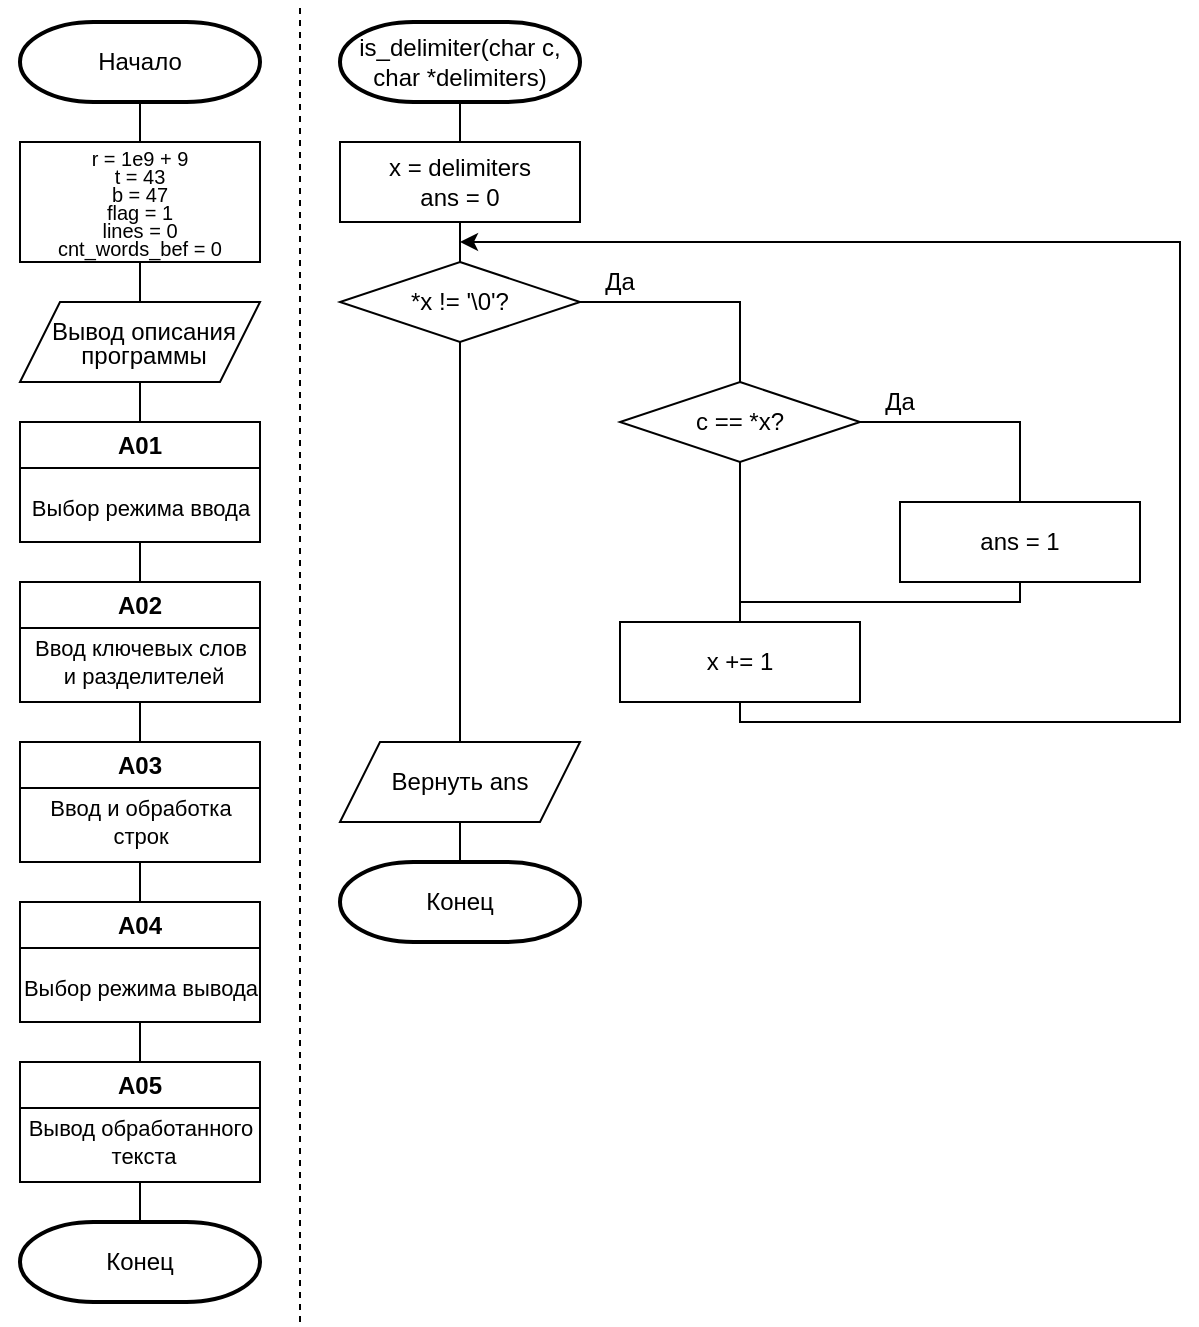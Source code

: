 <mxfile version="22.1.11" type="github" pages="7">
  <diagram id="C5RBs43oDa-KdzZeNtuy" name="Main">
    <mxGraphModel dx="954" dy="558" grid="1" gridSize="10" guides="1" tooltips="1" connect="1" arrows="1" fold="1" page="1" pageScale="1" pageWidth="827" pageHeight="1169" math="0" shadow="0">
      <root>
        <mxCell id="WIyWlLk6GJQsqaUBKTNV-0" />
        <mxCell id="WIyWlLk6GJQsqaUBKTNV-1" parent="WIyWlLk6GJQsqaUBKTNV-0" />
        <mxCell id="NSDdITifI_UyCzYwIbky-13" value="&lt;font style=&quot;font-size: 12px;&quot;&gt;Начало&lt;/font&gt;" style="strokeWidth=2;html=1;shape=mxgraph.flowchart.terminator;whiteSpace=wrap;" parent="WIyWlLk6GJQsqaUBKTNV-1" vertex="1">
          <mxGeometry x="40" y="40" width="120" height="40" as="geometry" />
        </mxCell>
        <mxCell id="NSDdITifI_UyCzYwIbky-14" value="&lt;p style=&quot;line-height: 90%; font-size: 10px;&quot;&gt;r = 1e9 + 9&lt;br&gt;t = 43&lt;br&gt;b = 47&lt;br&gt;flag = 1&lt;br&gt;lines = 0&lt;br&gt;cnt_words_bef = 0&lt;br&gt;&lt;/p&gt;" style="rounded=0;whiteSpace=wrap;html=1;" parent="WIyWlLk6GJQsqaUBKTNV-1" vertex="1">
          <mxGeometry x="40" y="100" width="120" height="60" as="geometry" />
        </mxCell>
        <mxCell id="NSDdITifI_UyCzYwIbky-16" value="&lt;p style=&quot;line-height: 100%;&quot;&gt;&lt;font style=&quot;font-size: 12px;&quot;&gt;Вывод описания программы&lt;/font&gt;&lt;/p&gt;" style="shape=parallelogram;perimeter=parallelogramPerimeter;whiteSpace=wrap;html=1;fixedSize=1;spacingLeft=4;" parent="WIyWlLk6GJQsqaUBKTNV-1" vertex="1">
          <mxGeometry x="40" y="180" width="120" height="40" as="geometry" />
        </mxCell>
        <mxCell id="1No4p76GMIlKMwV9Kv3i-2" value="A01" style="swimlane;whiteSpace=wrap;html=1;" parent="WIyWlLk6GJQsqaUBKTNV-1" vertex="1">
          <mxGeometry x="40" y="240" width="120" height="60" as="geometry" />
        </mxCell>
        <mxCell id="1No4p76GMIlKMwV9Kv3i-3" value="Выбор режима ввода" style="text;html=1;align=center;verticalAlign=middle;resizable=0;points=[];autosize=1;strokeColor=none;fillColor=none;fontSize=11;" parent="WIyWlLk6GJQsqaUBKTNV-1" vertex="1">
          <mxGeometry x="35" y="268" width="130" height="30" as="geometry" />
        </mxCell>
        <mxCell id="1No4p76GMIlKMwV9Kv3i-4" value="A02" style="swimlane;whiteSpace=wrap;html=1;" parent="WIyWlLk6GJQsqaUBKTNV-1" vertex="1">
          <mxGeometry x="40" y="320" width="120" height="60" as="geometry" />
        </mxCell>
        <mxCell id="1No4p76GMIlKMwV9Kv3i-5" value="Ввод ключевых слов&lt;br style=&quot;font-size: 11px;&quot;&gt;&amp;nbsp;и разделителей" style="text;html=1;align=center;verticalAlign=middle;resizable=0;points=[];autosize=1;strokeColor=none;fillColor=none;fontSize=11;" parent="1No4p76GMIlKMwV9Kv3i-4" vertex="1">
          <mxGeometry x="-5" y="20" width="130" height="40" as="geometry" />
        </mxCell>
        <mxCell id="1No4p76GMIlKMwV9Kv3i-6" value="" style="endArrow=none;html=1;rounded=0;entryX=0.5;entryY=1;entryDx=0;entryDy=0;entryPerimeter=0;exitX=0.5;exitY=0;exitDx=0;exitDy=0;" parent="WIyWlLk6GJQsqaUBKTNV-1" source="NSDdITifI_UyCzYwIbky-14" target="NSDdITifI_UyCzYwIbky-13" edge="1">
          <mxGeometry width="50" height="50" relative="1" as="geometry">
            <mxPoint x="230" y="150" as="sourcePoint" />
            <mxPoint x="230" y="110" as="targetPoint" />
          </mxGeometry>
        </mxCell>
        <mxCell id="1No4p76GMIlKMwV9Kv3i-7" value="" style="endArrow=none;html=1;rounded=0;entryX=0.5;entryY=1;entryDx=0;entryDy=0;exitX=0.5;exitY=0;exitDx=0;exitDy=0;" parent="WIyWlLk6GJQsqaUBKTNV-1" source="NSDdITifI_UyCzYwIbky-16" target="NSDdITifI_UyCzYwIbky-14" edge="1">
          <mxGeometry width="50" height="50" relative="1" as="geometry">
            <mxPoint x="220" y="210" as="sourcePoint" />
            <mxPoint x="220" y="170" as="targetPoint" />
          </mxGeometry>
        </mxCell>
        <mxCell id="1No4p76GMIlKMwV9Kv3i-8" value="" style="endArrow=none;html=1;rounded=0;entryX=0.5;entryY=1;entryDx=0;entryDy=0;exitX=0.5;exitY=0;exitDx=0;exitDy=0;" parent="WIyWlLk6GJQsqaUBKTNV-1" source="1No4p76GMIlKMwV9Kv3i-2" target="NSDdITifI_UyCzYwIbky-16" edge="1">
          <mxGeometry width="50" height="50" relative="1" as="geometry">
            <mxPoint x="80" y="220" as="sourcePoint" />
            <mxPoint x="80" y="180" as="targetPoint" />
          </mxGeometry>
        </mxCell>
        <mxCell id="1No4p76GMIlKMwV9Kv3i-9" value="" style="endArrow=none;html=1;rounded=0;entryX=0.5;entryY=1;entryDx=0;entryDy=0;" parent="WIyWlLk6GJQsqaUBKTNV-1" target="1No4p76GMIlKMwV9Kv3i-2" edge="1">
          <mxGeometry width="50" height="50" relative="1" as="geometry">
            <mxPoint x="100" y="320" as="sourcePoint" />
            <mxPoint x="230" y="310" as="targetPoint" />
          </mxGeometry>
        </mxCell>
        <mxCell id="clppYl6kcaoevSyPElmB-1" value="A03" style="swimlane;whiteSpace=wrap;html=1;" parent="WIyWlLk6GJQsqaUBKTNV-1" vertex="1">
          <mxGeometry x="40" y="400" width="120" height="60" as="geometry">
            <mxRectangle x="40" y="400" width="60" height="30" as="alternateBounds" />
          </mxGeometry>
        </mxCell>
        <mxCell id="fO27cHLuyp5_k78NTmog-4" value="Ввод и обработка&lt;br style=&quot;font-size: 11px;&quot;&gt;строк" style="text;html=1;align=center;verticalAlign=middle;resizable=0;points=[];autosize=1;strokeColor=none;fillColor=none;fontSize=11;" parent="clppYl6kcaoevSyPElmB-1" vertex="1">
          <mxGeometry x="5" y="20" width="110" height="40" as="geometry" />
        </mxCell>
        <mxCell id="9T7yGvW5tfUXQpg6F4HM-0" value="" style="endArrow=none;html=1;rounded=0;exitX=0.5;exitY=0;exitDx=0;exitDy=0;" parent="WIyWlLk6GJQsqaUBKTNV-1" source="clppYl6kcaoevSyPElmB-1" edge="1">
          <mxGeometry width="50" height="50" relative="1" as="geometry">
            <mxPoint x="200" y="450" as="sourcePoint" />
            <mxPoint x="100" y="380" as="targetPoint" />
          </mxGeometry>
        </mxCell>
        <mxCell id="Yf5MQoSgKdiHiLLxD5cR-0" value="A04" style="swimlane;whiteSpace=wrap;html=1;" parent="WIyWlLk6GJQsqaUBKTNV-1" vertex="1">
          <mxGeometry x="40" y="480" width="120" height="60" as="geometry">
            <mxRectangle x="40" y="400" width="60" height="30" as="alternateBounds" />
          </mxGeometry>
        </mxCell>
        <mxCell id="Yf5MQoSgKdiHiLLxD5cR-1" value="Выбор режима вывода" style="text;html=1;align=center;verticalAlign=middle;resizable=0;points=[];autosize=1;strokeColor=none;fillColor=none;fontSize=11;" parent="WIyWlLk6GJQsqaUBKTNV-1" vertex="1">
          <mxGeometry x="30" y="508" width="140" height="30" as="geometry" />
        </mxCell>
        <mxCell id="Yf5MQoSgKdiHiLLxD5cR-2" value="" style="endArrow=none;html=1;rounded=0;entryX=0.5;entryY=1;entryDx=0;entryDy=0;exitX=0.5;exitY=0;exitDx=0;exitDy=0;" parent="WIyWlLk6GJQsqaUBKTNV-1" source="Yf5MQoSgKdiHiLLxD5cR-0" target="clppYl6kcaoevSyPElmB-1" edge="1">
          <mxGeometry width="50" height="50" relative="1" as="geometry">
            <mxPoint x="180" y="510" as="sourcePoint" />
            <mxPoint x="180" y="470" as="targetPoint" />
          </mxGeometry>
        </mxCell>
        <mxCell id="Yf5MQoSgKdiHiLLxD5cR-4" value="A05" style="swimlane;whiteSpace=wrap;html=1;" parent="WIyWlLk6GJQsqaUBKTNV-1" vertex="1">
          <mxGeometry x="40" y="560" width="120" height="60" as="geometry">
            <mxRectangle x="40" y="400" width="60" height="30" as="alternateBounds" />
          </mxGeometry>
        </mxCell>
        <mxCell id="Yf5MQoSgKdiHiLLxD5cR-5" value="Вывод обработанного&lt;br style=&quot;font-size: 11px;&quot;&gt;&amp;nbsp;текста" style="text;html=1;align=center;verticalAlign=middle;resizable=0;points=[];autosize=1;strokeColor=none;fillColor=none;fontSize=11;" parent="Yf5MQoSgKdiHiLLxD5cR-4" vertex="1">
          <mxGeometry x="-10" y="20" width="140" height="40" as="geometry" />
        </mxCell>
        <mxCell id="Yf5MQoSgKdiHiLLxD5cR-6" value="Конец" style="strokeWidth=2;html=1;shape=mxgraph.flowchart.terminator;whiteSpace=wrap;" parent="WIyWlLk6GJQsqaUBKTNV-1" vertex="1">
          <mxGeometry x="40" y="640" width="120" height="40" as="geometry" />
        </mxCell>
        <mxCell id="m5-DmCG_ynBcxczCIcQS-0" value="" style="endArrow=none;html=1;rounded=0;entryX=0.5;entryY=1;entryDx=0;entryDy=0;exitX=0.5;exitY=0;exitDx=0;exitDy=0;" parent="WIyWlLk6GJQsqaUBKTNV-1" source="Yf5MQoSgKdiHiLLxD5cR-4" target="Yf5MQoSgKdiHiLLxD5cR-0" edge="1">
          <mxGeometry width="50" height="50" relative="1" as="geometry">
            <mxPoint x="170" y="540" as="sourcePoint" />
            <mxPoint x="170" y="500" as="targetPoint" />
            <Array as="points">
              <mxPoint x="100" y="560" />
            </Array>
          </mxGeometry>
        </mxCell>
        <mxCell id="m5-DmCG_ynBcxczCIcQS-1" value="" style="endArrow=none;html=1;rounded=0;exitX=0.5;exitY=0;exitDx=0;exitDy=0;exitPerimeter=0;entryX=0.5;entryY=1.003;entryDx=0;entryDy=0;entryPerimeter=0;" parent="WIyWlLk6GJQsqaUBKTNV-1" source="Yf5MQoSgKdiHiLLxD5cR-6" target="Yf5MQoSgKdiHiLLxD5cR-5" edge="1">
          <mxGeometry width="50" height="50" relative="1" as="geometry">
            <mxPoint x="230" y="670" as="sourcePoint" />
            <mxPoint x="100" y="630" as="targetPoint" />
          </mxGeometry>
        </mxCell>
        <mxCell id="byF8km9CnJczBL1eLVs0-0" value="is_delimiter(char c, char *delimiters)" style="strokeWidth=2;html=1;shape=mxgraph.flowchart.terminator;whiteSpace=wrap;" parent="WIyWlLk6GJQsqaUBKTNV-1" vertex="1">
          <mxGeometry x="200" y="40" width="120" height="40" as="geometry" />
        </mxCell>
        <mxCell id="byF8km9CnJczBL1eLVs0-1" value="x = delimiters&lt;br&gt;ans = 0" style="rounded=0;whiteSpace=wrap;html=1;" parent="WIyWlLk6GJQsqaUBKTNV-1" vertex="1">
          <mxGeometry x="200" y="100" width="120" height="40" as="geometry" />
        </mxCell>
        <mxCell id="byF8km9CnJczBL1eLVs0-2" value="*x != &#39;\0&#39;?" style="strokeWidth=1;html=1;shape=mxgraph.flowchart.decision;whiteSpace=wrap;" parent="WIyWlLk6GJQsqaUBKTNV-1" vertex="1">
          <mxGeometry x="200" y="160" width="120" height="40" as="geometry" />
        </mxCell>
        <mxCell id="byF8km9CnJczBL1eLVs0-3" value="c == *x?" style="strokeWidth=1;html=1;shape=mxgraph.flowchart.decision;whiteSpace=wrap;" parent="WIyWlLk6GJQsqaUBKTNV-1" vertex="1">
          <mxGeometry x="340" y="220" width="120" height="40" as="geometry" />
        </mxCell>
        <mxCell id="byF8km9CnJczBL1eLVs0-4" value="ans = 1" style="rounded=0;whiteSpace=wrap;html=1;" parent="WIyWlLk6GJQsqaUBKTNV-1" vertex="1">
          <mxGeometry x="480" y="280" width="120" height="40" as="geometry" />
        </mxCell>
        <mxCell id="byF8km9CnJczBL1eLVs0-5" value="x += 1" style="rounded=0;whiteSpace=wrap;html=1;" parent="WIyWlLk6GJQsqaUBKTNV-1" vertex="1">
          <mxGeometry x="340" y="340" width="120" height="40" as="geometry" />
        </mxCell>
        <mxCell id="byF8km9CnJczBL1eLVs0-6" value="Вернуть ans" style="shape=parallelogram;perimeter=parallelogramPerimeter;whiteSpace=wrap;html=1;fixedSize=1;" parent="WIyWlLk6GJQsqaUBKTNV-1" vertex="1">
          <mxGeometry x="200" y="400" width="120" height="40" as="geometry" />
        </mxCell>
        <mxCell id="byF8km9CnJczBL1eLVs0-7" value="" style="endArrow=none;html=1;rounded=0;entryX=0.5;entryY=1;entryDx=0;entryDy=0;exitX=0.5;exitY=0;exitDx=0;exitDy=0;exitPerimeter=0;" parent="WIyWlLk6GJQsqaUBKTNV-1" source="byF8km9CnJczBL1eLVs0-2" target="byF8km9CnJczBL1eLVs0-1" edge="1">
          <mxGeometry width="50" height="50" relative="1" as="geometry">
            <mxPoint x="230" y="290" as="sourcePoint" />
            <mxPoint x="230" y="250" as="targetPoint" />
          </mxGeometry>
        </mxCell>
        <mxCell id="byF8km9CnJczBL1eLVs0-8" value="" style="endArrow=none;html=1;rounded=0;entryX=0.5;entryY=1;entryDx=0;entryDy=0;entryPerimeter=0;exitX=0.5;exitY=0;exitDx=0;exitDy=0;" parent="WIyWlLk6GJQsqaUBKTNV-1" source="byF8km9CnJczBL1eLVs0-1" target="byF8km9CnJczBL1eLVs0-0" edge="1">
          <mxGeometry width="50" height="50" relative="1" as="geometry">
            <mxPoint x="380" y="170" as="sourcePoint" />
            <mxPoint x="380" y="130" as="targetPoint" />
          </mxGeometry>
        </mxCell>
        <mxCell id="byF8km9CnJczBL1eLVs0-9" value="" style="endArrow=none;html=1;rounded=0;entryX=1;entryY=0.5;entryDx=0;entryDy=0;entryPerimeter=0;exitX=0.5;exitY=0;exitDx=0;exitDy=0;exitPerimeter=0;" parent="WIyWlLk6GJQsqaUBKTNV-1" source="byF8km9CnJczBL1eLVs0-3" target="byF8km9CnJczBL1eLVs0-2" edge="1">
          <mxGeometry width="50" height="50" relative="1" as="geometry">
            <mxPoint x="410" y="200" as="sourcePoint" />
            <mxPoint x="410" y="160" as="targetPoint" />
            <Array as="points">
              <mxPoint x="400" y="180" />
            </Array>
          </mxGeometry>
        </mxCell>
        <mxCell id="byF8km9CnJczBL1eLVs0-10" value="" style="endArrow=none;html=1;rounded=0;entryX=0.5;entryY=1;entryDx=0;entryDy=0;entryPerimeter=0;exitX=0.5;exitY=0;exitDx=0;exitDy=0;" parent="WIyWlLk6GJQsqaUBKTNV-1" source="byF8km9CnJczBL1eLVs0-6" target="byF8km9CnJczBL1eLVs0-2" edge="1">
          <mxGeometry width="50" height="50" relative="1" as="geometry">
            <mxPoint x="220" y="340" as="sourcePoint" />
            <mxPoint x="220" y="300" as="targetPoint" />
          </mxGeometry>
        </mxCell>
        <mxCell id="byF8km9CnJczBL1eLVs0-11" value="" style="endArrow=none;html=1;rounded=0;entryX=0.5;entryY=1;entryDx=0;entryDy=0;entryPerimeter=0;exitX=0.5;exitY=0;exitDx=0;exitDy=0;" parent="WIyWlLk6GJQsqaUBKTNV-1" source="byF8km9CnJczBL1eLVs0-5" target="byF8km9CnJczBL1eLVs0-3" edge="1">
          <mxGeometry width="50" height="50" relative="1" as="geometry">
            <mxPoint x="310" y="340" as="sourcePoint" />
            <mxPoint x="310" y="300" as="targetPoint" />
          </mxGeometry>
        </mxCell>
        <mxCell id="byF8km9CnJczBL1eLVs0-12" value="" style="endArrow=none;html=1;rounded=0;entryX=1;entryY=0.5;entryDx=0;entryDy=0;entryPerimeter=0;exitX=0.5;exitY=0;exitDx=0;exitDy=0;" parent="WIyWlLk6GJQsqaUBKTNV-1" source="byF8km9CnJczBL1eLVs0-4" target="byF8km9CnJczBL1eLVs0-3" edge="1">
          <mxGeometry width="50" height="50" relative="1" as="geometry">
            <mxPoint x="520" y="260" as="sourcePoint" />
            <mxPoint x="520" y="220" as="targetPoint" />
            <Array as="points">
              <mxPoint x="540" y="240" />
            </Array>
          </mxGeometry>
        </mxCell>
        <mxCell id="byF8km9CnJczBL1eLVs0-13" value="" style="endArrow=none;html=1;rounded=0;entryX=0.5;entryY=1;entryDx=0;entryDy=0;" parent="WIyWlLk6GJQsqaUBKTNV-1" target="byF8km9CnJczBL1eLVs0-4" edge="1">
          <mxGeometry width="50" height="50" relative="1" as="geometry">
            <mxPoint x="400" y="330" as="sourcePoint" />
            <mxPoint x="530" y="390" as="targetPoint" />
            <Array as="points">
              <mxPoint x="540" y="330" />
            </Array>
          </mxGeometry>
        </mxCell>
        <mxCell id="byF8km9CnJczBL1eLVs0-14" value="" style="endArrow=none;html=1;rounded=0;entryX=0.5;entryY=1;entryDx=0;entryDy=0;startArrow=classic;startFill=1;" parent="WIyWlLk6GJQsqaUBKTNV-1" target="byF8km9CnJczBL1eLVs0-5" edge="1">
          <mxGeometry width="50" height="50" relative="1" as="geometry">
            <mxPoint x="260" y="150" as="sourcePoint" />
            <mxPoint x="360" y="440" as="targetPoint" />
            <Array as="points">
              <mxPoint x="620" y="150" />
              <mxPoint x="620" y="390" />
              <mxPoint x="400" y="390" />
            </Array>
          </mxGeometry>
        </mxCell>
        <mxCell id="byF8km9CnJczBL1eLVs0-15" value="Да" style="text;html=1;strokeColor=none;fillColor=none;align=center;verticalAlign=middle;whiteSpace=wrap;rounded=0;" parent="WIyWlLk6GJQsqaUBKTNV-1" vertex="1">
          <mxGeometry x="310" y="155" width="60" height="30" as="geometry" />
        </mxCell>
        <mxCell id="byF8km9CnJczBL1eLVs0-16" value="Да" style="text;html=1;strokeColor=none;fillColor=none;align=center;verticalAlign=middle;whiteSpace=wrap;rounded=0;" parent="WIyWlLk6GJQsqaUBKTNV-1" vertex="1">
          <mxGeometry x="450" y="215" width="60" height="30" as="geometry" />
        </mxCell>
        <mxCell id="byF8km9CnJczBL1eLVs0-17" value="Конец" style="strokeWidth=2;html=1;shape=mxgraph.flowchart.terminator;whiteSpace=wrap;" parent="WIyWlLk6GJQsqaUBKTNV-1" vertex="1">
          <mxGeometry x="200" y="460" width="120" height="40" as="geometry" />
        </mxCell>
        <mxCell id="byF8km9CnJczBL1eLVs0-18" value="" style="endArrow=none;html=1;rounded=0;entryX=0.5;entryY=1;entryDx=0;entryDy=0;exitX=0.5;exitY=0;exitDx=0;exitDy=0;exitPerimeter=0;" parent="WIyWlLk6GJQsqaUBKTNV-1" source="byF8km9CnJczBL1eLVs0-17" target="byF8km9CnJczBL1eLVs0-6" edge="1">
          <mxGeometry width="50" height="50" relative="1" as="geometry">
            <mxPoint x="360" y="490" as="sourcePoint" />
            <mxPoint x="360" y="450" as="targetPoint" />
          </mxGeometry>
        </mxCell>
        <mxCell id="byF8km9CnJczBL1eLVs0-19" value="" style="endArrow=none;dashed=1;html=1;rounded=0;" parent="WIyWlLk6GJQsqaUBKTNV-1" edge="1">
          <mxGeometry width="50" height="50" relative="1" as="geometry">
            <mxPoint x="180" y="690" as="sourcePoint" />
            <mxPoint x="180" y="30" as="targetPoint" />
          </mxGeometry>
        </mxCell>
      </root>
    </mxGraphModel>
  </diagram>
  <diagram id="5_7Oo6jWHi_IwwyjGZF5" name="A01">
    <mxGraphModel dx="954" dy="558" grid="1" gridSize="10" guides="1" tooltips="1" connect="1" arrows="1" fold="1" page="1" pageScale="1" pageWidth="827" pageHeight="1169" math="0" shadow="0">
      <root>
        <mxCell id="0" />
        <mxCell id="1" parent="0" />
        <mxCell id="tg7vPiVI6AMjoJIus5V5-1" value="A01&lt;br&gt;Начало" style="strokeWidth=2;html=1;shape=mxgraph.flowchart.terminator;whiteSpace=wrap;" parent="1" vertex="1">
          <mxGeometry x="40" y="40" width="120" height="40" as="geometry" />
        </mxCell>
        <mxCell id="tg7vPiVI6AMjoJIus5V5-2" value="Ввод символа&lt;br&gt;type_of_input" style="shape=parallelogram;perimeter=parallelogramPerimeter;whiteSpace=wrap;html=1;fixedSize=1;" parent="1" vertex="1">
          <mxGeometry x="40" y="100" width="120" height="40" as="geometry" />
        </mxCell>
        <mxCell id="tg7vPiVI6AMjoJIus5V5-4" value="&lt;p style=&quot;line-height: 100%; font-size: 10px;&quot;&gt;type_of_input != &#39;f&#39; &amp;amp;&amp;amp; type_of_input != &#39;c&#39;?&lt;/p&gt;" style="strokeWidth=1;html=1;shape=mxgraph.flowchart.decision;whiteSpace=wrap;" parent="1" vertex="1">
          <mxGeometry x="30" y="160" width="140" height="60" as="geometry" />
        </mxCell>
        <mxCell id="tg7vPiVI6AMjoJIus5V5-5" value="&lt;p style=&quot;line-height: 100%;&quot;&gt;&lt;font style=&quot;font-size: 11px;&quot;&gt;Вывод сообщения об ошибке&lt;/font&gt;&lt;/p&gt;" style="shape=parallelogram;perimeter=parallelogramPerimeter;whiteSpace=wrap;html=1;fixedSize=1;spacingLeft=14;spacingRight=8;" parent="1" vertex="1">
          <mxGeometry x="200" y="220" width="120" height="40" as="geometry" />
        </mxCell>
        <mxCell id="tg7vPiVI6AMjoJIus5V5-6" value="Ввод символа&lt;br&gt;type_of_input" style="shape=parallelogram;perimeter=parallelogramPerimeter;whiteSpace=wrap;html=1;fixedSize=1;" parent="1" vertex="1">
          <mxGeometry x="200" y="280" width="120" height="40" as="geometry" />
        </mxCell>
        <mxCell id="tg7vPiVI6AMjoJIus5V5-8" value="" style="endArrow=none;html=1;rounded=0;entryX=0.5;entryY=1;entryDx=0;entryDy=0;exitX=0.5;exitY=0;exitDx=0;exitDy=0;exitPerimeter=0;" parent="1" source="tg7vPiVI6AMjoJIus5V5-4" target="tg7vPiVI6AMjoJIus5V5-2" edge="1">
          <mxGeometry width="50" height="50" relative="1" as="geometry">
            <mxPoint x="160" y="170" as="sourcePoint" />
            <mxPoint x="160" y="130" as="targetPoint" />
          </mxGeometry>
        </mxCell>
        <mxCell id="tg7vPiVI6AMjoJIus5V5-9" value="" style="endArrow=none;html=1;rounded=0;entryX=0.5;entryY=1;entryDx=0;entryDy=0;entryPerimeter=0;exitX=0.5;exitY=0;exitDx=0;exitDy=0;" parent="1" source="tg7vPiVI6AMjoJIus5V5-2" target="tg7vPiVI6AMjoJIus5V5-1" edge="1">
          <mxGeometry width="50" height="50" relative="1" as="geometry">
            <mxPoint x="200" y="150" as="sourcePoint" />
            <mxPoint x="200" y="110" as="targetPoint" />
          </mxGeometry>
        </mxCell>
        <mxCell id="tg7vPiVI6AMjoJIus5V5-10" value="" style="endArrow=none;html=1;rounded=0;entryX=1;entryY=0.5;entryDx=0;entryDy=0;entryPerimeter=0;exitX=0.5;exitY=0;exitDx=0;exitDy=0;" parent="1" source="tg7vPiVI6AMjoJIus5V5-5" target="tg7vPiVI6AMjoJIus5V5-4" edge="1">
          <mxGeometry width="50" height="50" relative="1" as="geometry">
            <mxPoint x="230" y="200" as="sourcePoint" />
            <mxPoint x="230" y="160" as="targetPoint" />
            <Array as="points">
              <mxPoint x="260" y="190" />
            </Array>
          </mxGeometry>
        </mxCell>
        <mxCell id="tg7vPiVI6AMjoJIus5V5-11" value="Да" style="text;html=1;strokeColor=none;fillColor=none;align=center;verticalAlign=middle;whiteSpace=wrap;rounded=0;" parent="1" vertex="1">
          <mxGeometry x="160" y="165" width="60" height="30" as="geometry" />
        </mxCell>
        <mxCell id="tg7vPiVI6AMjoJIus5V5-12" value="" style="endArrow=none;html=1;rounded=0;entryX=0.5;entryY=1;entryDx=0;entryDy=0;exitX=0.5;exitY=0;exitDx=0;exitDy=0;" parent="1" source="tg7vPiVI6AMjoJIus5V5-6" target="tg7vPiVI6AMjoJIus5V5-5" edge="1">
          <mxGeometry width="50" height="50" relative="1" as="geometry">
            <mxPoint x="350" y="320" as="sourcePoint" />
            <mxPoint x="350" y="280" as="targetPoint" />
          </mxGeometry>
        </mxCell>
        <mxCell id="tg7vPiVI6AMjoJIus5V5-13" value="" style="endArrow=none;html=1;rounded=0;entryX=0.5;entryY=1;entryDx=0;entryDy=0;startArrow=classic;startFill=1;" parent="1" target="tg7vPiVI6AMjoJIus5V5-6" edge="1">
          <mxGeometry width="50" height="50" relative="1" as="geometry">
            <mxPoint x="100" y="150" as="sourcePoint" />
            <mxPoint x="260" y="350" as="targetPoint" />
            <Array as="points">
              <mxPoint x="340" y="150" />
              <mxPoint x="340" y="340" />
              <mxPoint x="260" y="340" />
            </Array>
          </mxGeometry>
        </mxCell>
        <mxCell id="tg7vPiVI6AMjoJIus5V5-14" value="type_of_input == &#39;f&#39;?" style="strokeWidth=1;html=1;shape=mxgraph.flowchart.decision;whiteSpace=wrap;fontSize=10;" parent="1" vertex="1">
          <mxGeometry x="40" y="339.5" width="120" height="40" as="geometry" />
        </mxCell>
        <mxCell id="tg7vPiVI6AMjoJIus5V5-15" value="" style="endArrow=none;html=1;rounded=0;entryX=0.5;entryY=1;entryDx=0;entryDy=0;entryPerimeter=0;exitX=0.5;exitY=0;exitDx=0;exitDy=0;exitPerimeter=0;" parent="1" source="tg7vPiVI6AMjoJIus5V5-14" target="tg7vPiVI6AMjoJIus5V5-4" edge="1">
          <mxGeometry width="50" height="50" relative="1" as="geometry">
            <mxPoint x="30" y="320" as="sourcePoint" />
            <mxPoint x="30" y="280" as="targetPoint" />
          </mxGeometry>
        </mxCell>
        <mxCell id="tg7vPiVI6AMjoJIus5V5-16" value="Ввод имени файла" style="shape=parallelogram;perimeter=parallelogramPerimeter;whiteSpace=wrap;html=1;fixedSize=1;spacingLeft=10;spacingRight=10;" parent="1" vertex="1">
          <mxGeometry x="200" y="440" width="120" height="40" as="geometry" />
        </mxCell>
        <mxCell id="tg7vPiVI6AMjoJIus5V5-19" value="Да" style="text;html=1;strokeColor=none;fillColor=none;align=center;verticalAlign=middle;whiteSpace=wrap;rounded=0;" parent="1" vertex="1">
          <mxGeometry x="151" y="335" width="60" height="30" as="geometry" />
        </mxCell>
        <mxCell id="tg7vPiVI6AMjoJIus5V5-20" value="f = fopen(filename, &quot;r&quot;)" style="rounded=0;whiteSpace=wrap;html=1;fontSize=11;" parent="1" vertex="1">
          <mxGeometry x="200" y="500.5" width="120" height="40" as="geometry" />
        </mxCell>
        <mxCell id="tg7vPiVI6AMjoJIus5V5-21" value="Файл не открылся?" style="strokeWidth=1;html=1;shape=mxgraph.flowchart.decision;whiteSpace=wrap;fontSize=10;" parent="1" vertex="1">
          <mxGeometry x="200" y="560.5" width="120" height="40" as="geometry" />
        </mxCell>
        <mxCell id="tg7vPiVI6AMjoJIus5V5-22" value="" style="endArrow=none;html=1;rounded=0;exitX=0.5;exitY=0;exitDx=0;exitDy=0;entryX=0.5;entryY=1;entryDx=0;entryDy=0;" parent="1" source="tg7vPiVI6AMjoJIus5V5-20" target="tg7vPiVI6AMjoJIus5V5-16" edge="1">
          <mxGeometry width="50" height="50" relative="1" as="geometry">
            <mxPoint x="380" y="545" as="sourcePoint" />
            <mxPoint x="330" y="495" as="targetPoint" />
          </mxGeometry>
        </mxCell>
        <mxCell id="tg7vPiVI6AMjoJIus5V5-23" value="" style="endArrow=none;html=1;rounded=0;entryX=0.5;entryY=1;entryDx=0;entryDy=0;exitX=0.5;exitY=0;exitDx=0;exitDy=0;exitPerimeter=0;" parent="1" source="tg7vPiVI6AMjoJIus5V5-21" target="tg7vPiVI6AMjoJIus5V5-20" edge="1">
          <mxGeometry width="50" height="50" relative="1" as="geometry">
            <mxPoint x="360" y="595" as="sourcePoint" />
            <mxPoint x="360" y="555" as="targetPoint" />
          </mxGeometry>
        </mxCell>
        <mxCell id="tg7vPiVI6AMjoJIus5V5-24" value="&lt;p style=&quot;line-height: 100%;&quot;&gt;&lt;font style=&quot;font-size: 11px;&quot;&gt;Вывод сообщения об ошибке&lt;/font&gt;&lt;/p&gt;" style="shape=parallelogram;perimeter=parallelogramPerimeter;whiteSpace=wrap;html=1;fixedSize=1;spacingLeft=14;spacingRight=8;" parent="1" vertex="1">
          <mxGeometry x="360" y="600.5" width="120" height="40" as="geometry" />
        </mxCell>
        <mxCell id="tg7vPiVI6AMjoJIus5V5-25" value="" style="endArrow=none;html=1;rounded=0;entryX=1;entryY=0.5;entryDx=0;entryDy=0;entryPerimeter=0;exitX=0.5;exitY=0;exitDx=0;exitDy=0;" parent="1" source="tg7vPiVI6AMjoJIus5V5-24" target="tg7vPiVI6AMjoJIus5V5-21" edge="1">
          <mxGeometry width="50" height="50" relative="1" as="geometry">
            <mxPoint x="370" y="580.5" as="sourcePoint" />
            <mxPoint x="370" y="540.5" as="targetPoint" />
            <Array as="points">
              <mxPoint x="420" y="580.5" />
            </Array>
          </mxGeometry>
        </mxCell>
        <mxCell id="tg7vPiVI6AMjoJIus5V5-26" value="Да" style="text;html=1;strokeColor=none;fillColor=none;align=center;verticalAlign=middle;whiteSpace=wrap;rounded=0;" parent="1" vertex="1">
          <mxGeometry x="310" y="554.5" width="60" height="30" as="geometry" />
        </mxCell>
        <mxCell id="tg7vPiVI6AMjoJIus5V5-27" value="Ввод имени файла" style="shape=parallelogram;perimeter=parallelogramPerimeter;whiteSpace=wrap;html=1;fixedSize=1;spacingLeft=10;spacingRight=10;" parent="1" vertex="1">
          <mxGeometry x="360" y="660.5" width="120" height="40" as="geometry" />
        </mxCell>
        <mxCell id="tg7vPiVI6AMjoJIus5V5-28" value="f = fopen(filename, &quot;r&quot;)" style="rounded=0;whiteSpace=wrap;html=1;fontSize=11;" parent="1" vertex="1">
          <mxGeometry x="360" y="720.5" width="120" height="40" as="geometry" />
        </mxCell>
        <mxCell id="tg7vPiVI6AMjoJIus5V5-29" value="" style="endArrow=none;html=1;rounded=0;entryX=0.5;entryY=1;entryDx=0;entryDy=0;exitX=0.5;exitY=0;exitDx=0;exitDy=0;" parent="1" source="tg7vPiVI6AMjoJIus5V5-28" target="tg7vPiVI6AMjoJIus5V5-27" edge="1">
          <mxGeometry width="50" height="50" relative="1" as="geometry">
            <mxPoint x="520" y="730.5" as="sourcePoint" />
            <mxPoint x="520" y="690.5" as="targetPoint" />
          </mxGeometry>
        </mxCell>
        <mxCell id="tg7vPiVI6AMjoJIus5V5-30" value="" style="endArrow=none;html=1;rounded=0;entryX=0.5;entryY=1;entryDx=0;entryDy=0;exitX=0.5;exitY=0;exitDx=0;exitDy=0;" parent="1" source="tg7vPiVI6AMjoJIus5V5-27" target="tg7vPiVI6AMjoJIus5V5-24" edge="1">
          <mxGeometry width="50" height="50" relative="1" as="geometry">
            <mxPoint x="270" y="690.5" as="sourcePoint" />
            <mxPoint x="270" y="650.5" as="targetPoint" />
          </mxGeometry>
        </mxCell>
        <mxCell id="xyVUoynWHIx8DQ-eRRzu-1" value="" style="endArrow=none;html=1;rounded=0;entryX=0.5;entryY=1;entryDx=0;entryDy=0;startArrow=classic;startFill=1;" parent="1" target="tg7vPiVI6AMjoJIus5V5-28" edge="1">
          <mxGeometry width="50" height="50" relative="1" as="geometry">
            <mxPoint x="260" y="550.5" as="sourcePoint" />
            <mxPoint x="420" y="800.5" as="targetPoint" />
            <Array as="points">
              <mxPoint x="520" y="550.5" />
              <mxPoint x="520" y="780.5" />
              <mxPoint x="420" y="780.5" />
            </Array>
          </mxGeometry>
        </mxCell>
        <mxCell id="xyVUoynWHIx8DQ-eRRzu-2" value="f = stdin" style="rounded=0;whiteSpace=wrap;html=1;" parent="1" vertex="1">
          <mxGeometry x="40" y="720.5" width="120" height="40" as="geometry" />
        </mxCell>
        <mxCell id="BXEfbm4jrfsREOSHq63r-1" value="A01&lt;br&gt;Конец" style="strokeWidth=2;html=1;shape=mxgraph.flowchart.terminator;whiteSpace=wrap;" parent="1" vertex="1">
          <mxGeometry x="40" y="780.5" width="120" height="40" as="geometry" />
        </mxCell>
        <mxCell id="BXEfbm4jrfsREOSHq63r-2" value="" style="endArrow=none;html=1;rounded=0;exitX=0.5;exitY=0;exitDx=0;exitDy=0;entryX=0.5;entryY=1;entryDx=0;entryDy=0;entryPerimeter=0;" parent="1" source="xyVUoynWHIx8DQ-eRRzu-2" target="tg7vPiVI6AMjoJIus5V5-14" edge="1">
          <mxGeometry width="50" height="50" relative="1" as="geometry">
            <mxPoint x="100" y="650.5" as="sourcePoint" />
            <mxPoint x="130" y="420" as="targetPoint" />
          </mxGeometry>
        </mxCell>
        <mxCell id="BXEfbm4jrfsREOSHq63r-3" value="" style="endArrow=none;html=1;rounded=0;entryX=0.5;entryY=1;entryDx=0;entryDy=0;entryPerimeter=0;" parent="1" target="tg7vPiVI6AMjoJIus5V5-21" edge="1">
          <mxGeometry width="50" height="50" relative="1" as="geometry">
            <mxPoint x="100" y="770.5" as="sourcePoint" />
            <mxPoint x="270" y="710.5" as="targetPoint" />
            <Array as="points">
              <mxPoint x="260" y="770.5" />
            </Array>
          </mxGeometry>
        </mxCell>
        <mxCell id="BXEfbm4jrfsREOSHq63r-4" value="" style="endArrow=none;html=1;rounded=0;entryX=0.5;entryY=1;entryDx=0;entryDy=0;exitX=0.5;exitY=0;exitDx=0;exitDy=0;exitPerimeter=0;" parent="1" source="BXEfbm4jrfsREOSHq63r-1" target="xyVUoynWHIx8DQ-eRRzu-2" edge="1">
          <mxGeometry width="50" height="50" relative="1" as="geometry">
            <mxPoint x="170" y="680.5" as="sourcePoint" />
            <mxPoint x="170" y="640.5" as="targetPoint" />
          </mxGeometry>
        </mxCell>
        <mxCell id="t3QdDX9BIcp8H7VmZzud-1" value="Вывод сообщения" style="shape=parallelogram;perimeter=parallelogramPerimeter;whiteSpace=wrap;html=1;fixedSize=1;spacingLeft=10;spacingRight=10;" parent="1" vertex="1">
          <mxGeometry x="200" y="380" width="120" height="40" as="geometry" />
        </mxCell>
        <mxCell id="t3QdDX9BIcp8H7VmZzud-2" value="" style="endArrow=none;html=1;rounded=0;entryX=1;entryY=0.5;entryDx=0;entryDy=0;entryPerimeter=0;exitX=0.5;exitY=0;exitDx=0;exitDy=0;" parent="1" source="t3QdDX9BIcp8H7VmZzud-1" target="tg7vPiVI6AMjoJIus5V5-14" edge="1">
          <mxGeometry width="50" height="50" relative="1" as="geometry">
            <mxPoint x="160" y="440" as="sourcePoint" />
            <mxPoint x="160" y="400" as="targetPoint" />
            <Array as="points">
              <mxPoint x="260" y="360" />
            </Array>
          </mxGeometry>
        </mxCell>
        <mxCell id="t3QdDX9BIcp8H7VmZzud-3" value="" style="endArrow=none;html=1;rounded=0;entryX=0.5;entryY=1;entryDx=0;entryDy=0;exitX=0.5;exitY=0;exitDx=0;exitDy=0;" parent="1" source="tg7vPiVI6AMjoJIus5V5-16" target="t3QdDX9BIcp8H7VmZzud-1" edge="1">
          <mxGeometry width="50" height="50" relative="1" as="geometry">
            <mxPoint x="370" y="460" as="sourcePoint" />
            <mxPoint x="370" y="420" as="targetPoint" />
          </mxGeometry>
        </mxCell>
      </root>
    </mxGraphModel>
  </diagram>
  <diagram id="u57WKiCFLmQfuT0f0sAk" name="A02">
    <mxGraphModel dx="707" dy="413" grid="1" gridSize="10" guides="1" tooltips="1" connect="1" arrows="1" fold="1" page="1" pageScale="1" pageWidth="827" pageHeight="1169" math="0" shadow="0">
      <root>
        <mxCell id="0" />
        <mxCell id="1" parent="0" />
        <mxCell id="dqqD1YWPfVnXMoHA5A44-1" value="A02&lt;br&gt;Начало" style="strokeWidth=2;html=1;shape=mxgraph.flowchart.terminator;whiteSpace=wrap;" vertex="1" parent="1">
          <mxGeometry x="40" y="40" width="120" height="40" as="geometry" />
        </mxCell>
        <mxCell id="dqqD1YWPfVnXMoHA5A44-2" value="&lt;font style=&quot;font-size: 10px;&quot;&gt;type_of_input == &#39;c&#39;?&lt;/font&gt;" style="strokeWidth=1;html=1;shape=mxgraph.flowchart.decision;whiteSpace=wrap;" vertex="1" parent="1">
          <mxGeometry x="40" y="100" width="120" height="40" as="geometry" />
        </mxCell>
        <mxCell id="o-GDU-nQcHEm-AVBGKUH-1" value="Вывод сообщения" style="shape=parallelogram;perimeter=parallelogramPerimeter;whiteSpace=wrap;html=1;fixedSize=1;spacingLeft=10;spacingRight=10;" vertex="1" parent="1">
          <mxGeometry x="200" y="140" width="120" height="40" as="geometry" />
        </mxCell>
        <mxCell id="o-GDU-nQcHEm-AVBGKUH-2" value="Ввод количества&lt;br&gt;слов" style="shape=parallelogram;perimeter=parallelogramPerimeter;whiteSpace=wrap;html=1;fixedSize=1;spacingLeft=7;" vertex="1" parent="1">
          <mxGeometry x="40" y="200" width="120" height="40" as="geometry" />
        </mxCell>
        <mxCell id="o-GDU-nQcHEm-AVBGKUH-3" value="" style="endArrow=none;html=1;rounded=0;entryX=1;entryY=0.5;entryDx=0;entryDy=0;entryPerimeter=0;exitX=0.5;exitY=0;exitDx=0;exitDy=0;" edge="1" parent="1" source="o-GDU-nQcHEm-AVBGKUH-1" target="dqqD1YWPfVnXMoHA5A44-2">
          <mxGeometry width="50" height="50" relative="1" as="geometry">
            <mxPoint x="260" y="110" as="sourcePoint" />
            <mxPoint x="260" y="70" as="targetPoint" />
            <Array as="points">
              <mxPoint x="260" y="120" />
            </Array>
          </mxGeometry>
        </mxCell>
        <mxCell id="o-GDU-nQcHEm-AVBGKUH-4" value="" style="endArrow=none;html=1;rounded=0;entryX=0.5;entryY=1;entryDx=0;entryDy=0;entryPerimeter=0;exitX=0.5;exitY=0;exitDx=0;exitDy=0;" edge="1" parent="1" source="o-GDU-nQcHEm-AVBGKUH-2" target="dqqD1YWPfVnXMoHA5A44-2">
          <mxGeometry width="50" height="50" relative="1" as="geometry">
            <mxPoint x="210" y="240" as="sourcePoint" />
            <mxPoint x="210" y="200" as="targetPoint" />
          </mxGeometry>
        </mxCell>
        <mxCell id="o-GDU-nQcHEm-AVBGKUH-5" value="Да" style="text;html=1;strokeColor=none;fillColor=none;align=center;verticalAlign=middle;whiteSpace=wrap;rounded=0;" vertex="1" parent="1">
          <mxGeometry x="150" y="95" width="60" height="30" as="geometry" />
        </mxCell>
        <mxCell id="o-GDU-nQcHEm-AVBGKUH-6" value="" style="endArrow=none;html=1;rounded=0;entryX=0.5;entryY=1;entryDx=0;entryDy=0;entryPerimeter=0;exitX=0.5;exitY=0;exitDx=0;exitDy=0;exitPerimeter=0;" edge="1" parent="1" source="dqqD1YWPfVnXMoHA5A44-2" target="dqqD1YWPfVnXMoHA5A44-1">
          <mxGeometry width="50" height="50" relative="1" as="geometry">
            <mxPoint x="170" y="80" as="sourcePoint" />
            <mxPoint x="170" y="40" as="targetPoint" />
          </mxGeometry>
        </mxCell>
        <mxCell id="o-GDU-nQcHEm-AVBGKUH-7" value="" style="endArrow=none;html=1;rounded=0;entryX=0.5;entryY=1;entryDx=0;entryDy=0;" edge="1" parent="1" target="o-GDU-nQcHEm-AVBGKUH-1">
          <mxGeometry width="50" height="50" relative="1" as="geometry">
            <mxPoint x="100" y="190" as="sourcePoint" />
            <mxPoint x="260" y="200" as="targetPoint" />
            <Array as="points">
              <mxPoint x="260" y="190" />
            </Array>
          </mxGeometry>
        </mxCell>
        <mxCell id="o-GDU-nQcHEm-AVBGKUH-8" value="&lt;font style=&quot;font-size: 10px;&quot;&gt;type_of_input == &#39;c&#39;?&lt;/font&gt;" style="strokeWidth=1;html=1;shape=mxgraph.flowchart.decision;whiteSpace=wrap;" vertex="1" parent="1">
          <mxGeometry x="40" y="260" width="120" height="40" as="geometry" />
        </mxCell>
        <mxCell id="o-GDU-nQcHEm-AVBGKUH-9" value="Вывод сообщения" style="shape=parallelogram;perimeter=parallelogramPerimeter;whiteSpace=wrap;html=1;fixedSize=1;spacingLeft=10;spacingRight=10;" vertex="1" parent="1">
          <mxGeometry x="200" y="300" width="120" height="40" as="geometry" />
        </mxCell>
        <mxCell id="o-GDU-nQcHEm-AVBGKUH-10" value="" style="endArrow=none;html=1;rounded=0;entryX=1;entryY=0.5;entryDx=0;entryDy=0;entryPerimeter=0;exitX=0.5;exitY=0;exitDx=0;exitDy=0;" edge="1" parent="1" source="o-GDU-nQcHEm-AVBGKUH-9" target="o-GDU-nQcHEm-AVBGKUH-8">
          <mxGeometry width="50" height="50" relative="1" as="geometry">
            <mxPoint x="260" y="275" as="sourcePoint" />
            <mxPoint x="260" y="235" as="targetPoint" />
            <Array as="points">
              <mxPoint x="260" y="280" />
            </Array>
          </mxGeometry>
        </mxCell>
        <mxCell id="o-GDU-nQcHEm-AVBGKUH-11" value="Да" style="text;html=1;strokeColor=none;fillColor=none;align=center;verticalAlign=middle;whiteSpace=wrap;rounded=0;" vertex="1" parent="1">
          <mxGeometry x="150" y="255" width="60" height="30" as="geometry" />
        </mxCell>
        <mxCell id="o-GDU-nQcHEm-AVBGKUH-12" value="" style="endArrow=none;html=1;rounded=0;entryX=0.5;entryY=1;entryDx=0;entryDy=0;" edge="1" parent="1" target="o-GDU-nQcHEm-AVBGKUH-9">
          <mxGeometry width="50" height="50" relative="1" as="geometry">
            <mxPoint x="100" y="350" as="sourcePoint" />
            <mxPoint x="260" y="365" as="targetPoint" />
            <Array as="points">
              <mxPoint x="260" y="350" />
            </Array>
          </mxGeometry>
        </mxCell>
        <mxCell id="o-GDU-nQcHEm-AVBGKUH-13" value="" style="endArrow=none;html=1;rounded=0;entryX=0.5;entryY=1;entryDx=0;entryDy=0;exitX=0.5;exitY=0;exitDx=0;exitDy=0;exitPerimeter=0;" edge="1" parent="1" source="o-GDU-nQcHEm-AVBGKUH-8" target="o-GDU-nQcHEm-AVBGKUH-2">
          <mxGeometry width="50" height="50" relative="1" as="geometry">
            <mxPoint x="-20" y="340" as="sourcePoint" />
            <mxPoint x="-20" y="300" as="targetPoint" />
          </mxGeometry>
        </mxCell>
        <mxCell id="o-GDU-nQcHEm-AVBGKUH-14" value="i = 0" style="rounded=0;whiteSpace=wrap;html=1;" vertex="1" parent="1">
          <mxGeometry x="40" y="360" width="120" height="40" as="geometry" />
        </mxCell>
        <mxCell id="o-GDU-nQcHEm-AVBGKUH-15" value="" style="endArrow=none;html=1;rounded=0;entryX=0.5;entryY=1;entryDx=0;entryDy=0;entryPerimeter=0;exitX=0.5;exitY=0;exitDx=0;exitDy=0;" edge="1" parent="1" source="o-GDU-nQcHEm-AVBGKUH-14" target="o-GDU-nQcHEm-AVBGKUH-8">
          <mxGeometry width="50" height="50" relative="1" as="geometry">
            <mxPoint x="10" y="350" as="sourcePoint" />
            <mxPoint x="10" y="310" as="targetPoint" />
          </mxGeometry>
        </mxCell>
        <mxCell id="o-GDU-nQcHEm-AVBGKUH-16" value="i &amp;lt; cnt_of_keywords?" style="strokeWidth=1;html=1;shape=mxgraph.flowchart.decision;whiteSpace=wrap;fontSize=10;" vertex="1" parent="1">
          <mxGeometry x="40" y="420" width="120" height="40" as="geometry" />
        </mxCell>
        <mxCell id="o-GDU-nQcHEm-AVBGKUH-17" value="Ввод ключевого слова" style="shape=parallelogram;perimeter=parallelogramPerimeter;whiteSpace=wrap;html=1;fixedSize=1;spacingLeft=5;" vertex="1" parent="1">
          <mxGeometry x="200" y="460" width="120" height="40" as="geometry" />
        </mxCell>
        <mxCell id="o-GDU-nQcHEm-AVBGKUH-18" value="" style="endArrow=none;html=1;rounded=0;entryX=0.5;entryY=1;entryDx=0;entryDy=0;exitX=0.5;exitY=0;exitDx=0;exitDy=0;exitPerimeter=0;" edge="1" parent="1" source="o-GDU-nQcHEm-AVBGKUH-16" target="o-GDU-nQcHEm-AVBGKUH-14">
          <mxGeometry width="50" height="50" relative="1" as="geometry">
            <mxPoint x="180" y="440" as="sourcePoint" />
            <mxPoint x="180" y="400" as="targetPoint" />
          </mxGeometry>
        </mxCell>
        <mxCell id="o-GDU-nQcHEm-AVBGKUH-19" value="" style="endArrow=none;html=1;rounded=0;entryX=1;entryY=0.5;entryDx=0;entryDy=0;entryPerimeter=0;exitX=0.5;exitY=0;exitDx=0;exitDy=0;" edge="1" parent="1" source="o-GDU-nQcHEm-AVBGKUH-17" target="o-GDU-nQcHEm-AVBGKUH-16">
          <mxGeometry width="50" height="50" relative="1" as="geometry">
            <mxPoint x="220" y="460" as="sourcePoint" />
            <mxPoint x="220" y="420" as="targetPoint" />
            <Array as="points">
              <mxPoint x="260" y="440" />
            </Array>
          </mxGeometry>
        </mxCell>
        <mxCell id="o-GDU-nQcHEm-AVBGKUH-20" value="Да" style="text;html=1;strokeColor=none;fillColor=none;align=center;verticalAlign=middle;whiteSpace=wrap;rounded=0;" vertex="1" parent="1">
          <mxGeometry x="150" y="420" width="60" height="25" as="geometry" />
        </mxCell>
        <mxCell id="o-GDU-nQcHEm-AVBGKUH-21" value="x = keyword&lt;br style=&quot;font-size: 10px;&quot;&gt;hash_of_word1 = 0&lt;br style=&quot;font-size: 10px;&quot;&gt;hash_of_word2 = 0" style="rounded=0;whiteSpace=wrap;html=1;fontSize=10;" vertex="1" parent="1">
          <mxGeometry x="200" y="520" width="120" height="40" as="geometry" />
        </mxCell>
        <mxCell id="o-GDU-nQcHEm-AVBGKUH-22" value="*x != &#39;\0&#39;?" style="strokeWidth=1;html=1;shape=mxgraph.flowchart.decision;whiteSpace=wrap;" vertex="1" parent="1">
          <mxGeometry x="200" y="580" width="120" height="40" as="geometry" />
        </mxCell>
        <mxCell id="o-GDU-nQcHEm-AVBGKUH-23" value="" style="endArrow=none;html=1;rounded=0;entryX=0.5;entryY=1;entryDx=0;entryDy=0;exitX=0.5;exitY=0;exitDx=0;exitDy=0;exitPerimeter=0;" edge="1" parent="1" source="o-GDU-nQcHEm-AVBGKUH-22" target="o-GDU-nQcHEm-AVBGKUH-21">
          <mxGeometry width="50" height="50" relative="1" as="geometry">
            <mxPoint x="90" y="630" as="sourcePoint" />
            <mxPoint x="90" y="590" as="targetPoint" />
          </mxGeometry>
        </mxCell>
        <mxCell id="o-GDU-nQcHEm-AVBGKUH-24" value="&lt;p style=&quot;line-height: 100%;&quot;&gt;&lt;font size=&quot;1&quot;&gt;hash_of_word1 = (hash_of_word1 * t + (int) *x) % r&lt;br&gt;&lt;/font&gt;&lt;font size=&quot;1&quot;&gt;hash_of_word2 = (hash_of_word2 * b + (int) *x) % r&lt;br&gt;x = x + 1&lt;/font&gt;&lt;/p&gt;" style="rounded=0;whiteSpace=wrap;html=1;" vertex="1" parent="1">
          <mxGeometry x="340" y="620" width="240" height="40" as="geometry" />
        </mxCell>
        <mxCell id="o-GDU-nQcHEm-AVBGKUH-25" value="" style="endArrow=none;html=1;rounded=0;entryX=1;entryY=0.5;entryDx=0;entryDy=0;entryPerimeter=0;exitX=0.5;exitY=0;exitDx=0;exitDy=0;" edge="1" parent="1" source="o-GDU-nQcHEm-AVBGKUH-24" target="o-GDU-nQcHEm-AVBGKUH-22">
          <mxGeometry width="50" height="50" relative="1" as="geometry">
            <mxPoint x="440" y="620" as="sourcePoint" />
            <mxPoint x="440" y="580" as="targetPoint" />
            <Array as="points">
              <mxPoint x="460" y="600" />
            </Array>
          </mxGeometry>
        </mxCell>
        <mxCell id="o-GDU-nQcHEm-AVBGKUH-26" value="" style="endArrow=none;html=1;rounded=0;entryX=0.5;entryY=1;entryDx=0;entryDy=0;exitX=0.5;exitY=0;exitDx=0;exitDy=0;" edge="1" parent="1" source="o-GDU-nQcHEm-AVBGKUH-21" target="o-GDU-nQcHEm-AVBGKUH-17">
          <mxGeometry width="50" height="50" relative="1" as="geometry">
            <mxPoint x="380" y="540" as="sourcePoint" />
            <mxPoint x="380" y="500" as="targetPoint" />
          </mxGeometry>
        </mxCell>
        <mxCell id="o-GDU-nQcHEm-AVBGKUH-27" value="" style="endArrow=none;html=1;rounded=0;entryX=0.5;entryY=1;entryDx=0;entryDy=0;startArrow=classic;startFill=1;" edge="1" parent="1" target="o-GDU-nQcHEm-AVBGKUH-24">
          <mxGeometry width="50" height="50" relative="1" as="geometry">
            <mxPoint x="260" y="570" as="sourcePoint" />
            <mxPoint x="440" y="730" as="targetPoint" />
            <Array as="points">
              <mxPoint x="600" y="570" />
              <mxPoint x="600" y="680" />
              <mxPoint x="460" y="680" />
            </Array>
          </mxGeometry>
        </mxCell>
        <mxCell id="o-GDU-nQcHEm-AVBGKUH-28" value="&lt;p style=&quot;line-height: 100%;&quot;&gt;&lt;font style=&quot;font-size: 10px;&quot;&gt;keysh[i][0] = hash_of_word1&lt;br&gt;keysh[i][1] = hash_of_word2&lt;br&gt;keysh[i][2] = 0&lt;br&gt;i = i + 1&lt;/font&gt;&lt;/p&gt;" style="rounded=0;whiteSpace=wrap;html=1;" vertex="1" parent="1">
          <mxGeometry x="190" y="680" width="140" height="50" as="geometry" />
        </mxCell>
        <mxCell id="o-GDU-nQcHEm-AVBGKUH-29" value="" style="endArrow=none;html=1;rounded=0;entryX=0.5;entryY=1;entryDx=0;entryDy=0;entryPerimeter=0;exitX=0.5;exitY=0;exitDx=0;exitDy=0;" edge="1" parent="1" source="o-GDU-nQcHEm-AVBGKUH-28" target="o-GDU-nQcHEm-AVBGKUH-22">
          <mxGeometry width="50" height="50" relative="1" as="geometry">
            <mxPoint x="180" y="680" as="sourcePoint" />
            <mxPoint x="180" y="640" as="targetPoint" />
          </mxGeometry>
        </mxCell>
        <mxCell id="o-GDU-nQcHEm-AVBGKUH-30" value="Да" style="text;html=1;strokeColor=none;fillColor=none;align=center;verticalAlign=middle;whiteSpace=wrap;rounded=0;" vertex="1" parent="1">
          <mxGeometry x="310" y="575" width="60" height="30" as="geometry" />
        </mxCell>
        <mxCell id="o-GDU-nQcHEm-AVBGKUH-31" value="" style="endArrow=none;html=1;rounded=0;entryX=0.5;entryY=1;entryDx=0;entryDy=0;startArrow=classic;startFill=1;" edge="1" parent="1" target="o-GDU-nQcHEm-AVBGKUH-28">
          <mxGeometry width="50" height="50" relative="1" as="geometry">
            <mxPoint x="100" y="410" as="sourcePoint" />
            <mxPoint x="240" y="770" as="targetPoint" />
            <Array as="points">
              <mxPoint x="620" y="410" />
              <mxPoint x="620" y="740" />
              <mxPoint x="260" y="740" />
            </Array>
          </mxGeometry>
        </mxCell>
        <mxCell id="o-GDU-nQcHEm-AVBGKUH-33" value="" style="endArrow=none;html=1;rounded=0;entryX=0.5;entryY=1;entryDx=0;entryDy=0;entryPerimeter=0;exitX=0.5;exitY=0;exitDx=0;exitDy=0;exitPerimeter=0;" edge="1" parent="1" target="o-GDU-nQcHEm-AVBGKUH-16">
          <mxGeometry width="50" height="50" relative="1" as="geometry">
            <mxPoint x="100" y="760" as="sourcePoint" />
            <mxPoint x="60" y="540" as="targetPoint" />
          </mxGeometry>
        </mxCell>
        <mxCell id="dqY9yDtrlz61R3UQ6EJi-1" value="&lt;font style=&quot;font-size: 10px;&quot;&gt;type_of_input == &#39;c&#39;?&lt;/font&gt;" style="strokeWidth=1;html=1;shape=mxgraph.flowchart.decision;whiteSpace=wrap;" vertex="1" parent="1">
          <mxGeometry x="40" y="760" width="120" height="40" as="geometry" />
        </mxCell>
        <mxCell id="dqY9yDtrlz61R3UQ6EJi-2" value="Вывод сообщения" style="shape=parallelogram;perimeter=parallelogramPerimeter;whiteSpace=wrap;html=1;fixedSize=1;spacingLeft=10;spacingRight=10;" vertex="1" parent="1">
          <mxGeometry x="200" y="800" width="120" height="40" as="geometry" />
        </mxCell>
        <mxCell id="dqY9yDtrlz61R3UQ6EJi-3" value="" style="endArrow=none;html=1;rounded=0;entryX=1;entryY=0.5;entryDx=0;entryDy=0;entryPerimeter=0;exitX=0.5;exitY=0;exitDx=0;exitDy=0;" edge="1" parent="1" source="dqY9yDtrlz61R3UQ6EJi-2" target="dqY9yDtrlz61R3UQ6EJi-1">
          <mxGeometry width="50" height="50" relative="1" as="geometry">
            <mxPoint x="260" y="775" as="sourcePoint" />
            <mxPoint x="260" y="735" as="targetPoint" />
            <Array as="points">
              <mxPoint x="260" y="780" />
            </Array>
          </mxGeometry>
        </mxCell>
        <mxCell id="dqY9yDtrlz61R3UQ6EJi-4" value="Да" style="text;html=1;strokeColor=none;fillColor=none;align=center;verticalAlign=middle;whiteSpace=wrap;rounded=0;" vertex="1" parent="1">
          <mxGeometry x="150" y="755" width="60" height="30" as="geometry" />
        </mxCell>
        <mxCell id="dqY9yDtrlz61R3UQ6EJi-5" value="" style="endArrow=none;html=1;rounded=0;entryX=0.5;entryY=1;entryDx=0;entryDy=0;" edge="1" parent="1" target="dqY9yDtrlz61R3UQ6EJi-2">
          <mxGeometry width="50" height="50" relative="1" as="geometry">
            <mxPoint x="100" y="850" as="sourcePoint" />
            <mxPoint x="260" y="865" as="targetPoint" />
            <Array as="points">
              <mxPoint x="180" y="850" />
              <mxPoint x="260" y="850" />
            </Array>
          </mxGeometry>
        </mxCell>
        <mxCell id="dqY9yDtrlz61R3UQ6EJi-6" value="Ввод строки&lt;br&gt;разделителей" style="shape=parallelogram;perimeter=parallelogramPerimeter;whiteSpace=wrap;html=1;fixedSize=1;" vertex="1" parent="1">
          <mxGeometry x="40" y="860" width="120" height="40" as="geometry" />
        </mxCell>
        <mxCell id="dqY9yDtrlz61R3UQ6EJi-7" value="" style="endArrow=none;html=1;rounded=0;entryX=0.5;entryY=1;entryDx=0;entryDy=0;entryPerimeter=0;exitX=0.5;exitY=0;exitDx=0;exitDy=0;" edge="1" parent="1" source="dqY9yDtrlz61R3UQ6EJi-6" target="dqY9yDtrlz61R3UQ6EJi-1">
          <mxGeometry width="50" height="50" relative="1" as="geometry">
            <mxPoint x="10" y="830" as="sourcePoint" />
            <mxPoint x="10" y="790" as="targetPoint" />
          </mxGeometry>
        </mxCell>
        <mxCell id="dqY9yDtrlz61R3UQ6EJi-8" value="A02&lt;br&gt;Конец" style="strokeWidth=2;html=1;shape=mxgraph.flowchart.terminator;whiteSpace=wrap;" vertex="1" parent="1">
          <mxGeometry x="40" y="920" width="120" height="40" as="geometry" />
        </mxCell>
        <mxCell id="dqY9yDtrlz61R3UQ6EJi-9" value="" style="endArrow=none;html=1;rounded=0;entryX=0.5;entryY=1;entryDx=0;entryDy=0;exitX=0.5;exitY=0;exitDx=0;exitDy=0;exitPerimeter=0;" edge="1" parent="1" source="dqY9yDtrlz61R3UQ6EJi-8" target="dqY9yDtrlz61R3UQ6EJi-6">
          <mxGeometry width="50" height="50" relative="1" as="geometry">
            <mxPoint x="190" y="930" as="sourcePoint" />
            <mxPoint x="190" y="890" as="targetPoint" />
          </mxGeometry>
        </mxCell>
      </root>
    </mxGraphModel>
  </diagram>
  <diagram id="uDYL6TnKS1s35raIAddb" name="A03">
    <mxGraphModel dx="954" dy="558" grid="1" gridSize="10" guides="1" tooltips="1" connect="1" arrows="1" fold="1" page="1" pageScale="1" pageWidth="827" pageHeight="1169" math="0" shadow="0">
      <root>
        <mxCell id="0" />
        <mxCell id="1" parent="0" />
        <mxCell id="4uG9EMmvFuxkM4S4WKPk-1" value="A03&lt;br&gt;Начало" style="strokeWidth=2;html=1;shape=mxgraph.flowchart.terminator;whiteSpace=wrap;" parent="1" vertex="1">
          <mxGeometry x="30" y="40" width="120" height="40" as="geometry" />
        </mxCell>
        <mxCell id="rhuLq-B4FAPZz5DrFIwh-1" value="&lt;font style=&quot;font-size: 10px;&quot;&gt;type_of_input == &#39;c&#39;?&lt;/font&gt;" style="strokeWidth=1;html=1;shape=mxgraph.flowchart.decision;whiteSpace=wrap;" parent="1" vertex="1">
          <mxGeometry x="30" y="100" width="120" height="40" as="geometry" />
        </mxCell>
        <mxCell id="rhuLq-B4FAPZz5DrFIwh-2" value="Вывод сообщения" style="shape=parallelogram;perimeter=parallelogramPerimeter;whiteSpace=wrap;html=1;fixedSize=1;spacingLeft=10;spacingRight=10;" parent="1" vertex="1">
          <mxGeometry x="170" y="140" width="120" height="40" as="geometry" />
        </mxCell>
        <mxCell id="rhuLq-B4FAPZz5DrFIwh-3" value="" style="endArrow=none;html=1;rounded=0;entryX=1;entryY=0.5;entryDx=0;entryDy=0;entryPerimeter=0;exitX=0.5;exitY=0;exitDx=0;exitDy=0;" parent="1" source="rhuLq-B4FAPZz5DrFIwh-2" target="rhuLq-B4FAPZz5DrFIwh-1" edge="1">
          <mxGeometry width="50" height="50" relative="1" as="geometry">
            <mxPoint x="250" y="130" as="sourcePoint" />
            <mxPoint x="250" y="90" as="targetPoint" />
            <Array as="points">
              <mxPoint x="230" y="120" />
            </Array>
          </mxGeometry>
        </mxCell>
        <mxCell id="rhuLq-B4FAPZz5DrFIwh-4" value="Да" style="text;html=1;strokeColor=none;fillColor=none;align=center;verticalAlign=middle;whiteSpace=wrap;rounded=0;" parent="1" vertex="1">
          <mxGeometry x="140" y="95" width="60" height="30" as="geometry" />
        </mxCell>
        <mxCell id="rhuLq-B4FAPZz5DrFIwh-6" value="" style="endArrow=none;html=1;rounded=0;entryX=0.5;entryY=1;entryDx=0;entryDy=0;entryPerimeter=0;exitX=0.5;exitY=0;exitDx=0;exitDy=0;exitPerimeter=0;" parent="1" source="_TC8DIPXfqmUE1ZW6sSq-1" target="rhuLq-B4FAPZz5DrFIwh-1" edge="1">
          <mxGeometry width="50" height="50" relative="1" as="geometry">
            <mxPoint x="70" y="200" as="sourcePoint" />
            <mxPoint y="145" as="targetPoint" />
          </mxGeometry>
        </mxCell>
        <mxCell id="rhuLq-B4FAPZz5DrFIwh-7" value="" style="endArrow=none;html=1;rounded=0;entryX=0.5;entryY=1;entryDx=0;entryDy=0;entryPerimeter=0;exitX=0.5;exitY=0;exitDx=0;exitDy=0;exitPerimeter=0;" parent="1" source="rhuLq-B4FAPZz5DrFIwh-1" target="4uG9EMmvFuxkM4S4WKPk-1" edge="1">
          <mxGeometry width="50" height="50" relative="1" as="geometry">
            <mxPoint x="180" y="120" as="sourcePoint" />
            <mxPoint x="180" y="80" as="targetPoint" />
          </mxGeometry>
        </mxCell>
        <mxCell id="_TC8DIPXfqmUE1ZW6sSq-1" value="flag == 1?" style="strokeWidth=1;html=1;shape=mxgraph.flowchart.decision;whiteSpace=wrap;" parent="1" vertex="1">
          <mxGeometry x="30" y="220" width="120" height="40" as="geometry" />
        </mxCell>
        <mxCell id="_TC8DIPXfqmUE1ZW6sSq-2" value="&lt;p style=&quot;line-height: 100%; font-size: 11px;&quot;&gt;x = text[lines]&lt;br&gt;start = text[lines]&lt;br&gt;hash_of_word1 = 0&lt;br&gt;hash_of_word2 = 0&lt;br&gt;min_line = 512&lt;br&gt;&lt;/p&gt;" style="rounded=0;whiteSpace=wrap;html=1;" parent="1" vertex="1">
          <mxGeometry x="170" y="260" width="120" height="60" as="geometry" />
        </mxCell>
        <mxCell id="Ii1kXpz8-kwq04XN-jt6-1" value="*x != &#39;\0&#39;?" style="strokeWidth=1;html=1;shape=mxgraph.flowchart.decision;whiteSpace=wrap;" parent="1" vertex="1">
          <mxGeometry x="170" y="340" width="120" height="40" as="geometry" />
        </mxCell>
        <mxCell id="Ii1kXpz8-kwq04XN-jt6-2" value="&lt;p style=&quot;line-height: 100%;&quot;&gt;&lt;font style=&quot;font-size: 10px;&quot;&gt;x является разделителем?&lt;/font&gt;&lt;/p&gt;" style="strokeWidth=1;html=1;shape=mxgraph.flowchart.decision;whiteSpace=wrap;fontSize=10;spacingLeft=6;spacingRight=6;spacingBottom=4;" parent="1" vertex="1">
          <mxGeometry x="310" y="380" width="120" height="40" as="geometry" />
        </mxCell>
        <mxCell id="Ii1kXpz8-kwq04XN-jt6-4" value="" style="endArrow=none;html=1;rounded=0;entryX=1;entryY=0.5;entryDx=0;entryDy=0;entryPerimeter=0;exitX=0.5;exitY=0;exitDx=0;exitDy=0;exitPerimeter=0;" parent="1" source="Ii1kXpz8-kwq04XN-jt6-2" target="Ii1kXpz8-kwq04XN-jt6-1" edge="1">
          <mxGeometry width="50" height="50" relative="1" as="geometry">
            <mxPoint x="390" y="370" as="sourcePoint" />
            <mxPoint x="390" y="330" as="targetPoint" />
            <Array as="points">
              <mxPoint x="370" y="360" />
            </Array>
          </mxGeometry>
        </mxCell>
        <mxCell id="Ii1kXpz8-kwq04XN-jt6-5" value="" style="endArrow=none;html=1;rounded=0;entryX=1;entryY=0.5;entryDx=0;entryDy=0;entryPerimeter=0;exitX=0.5;exitY=0;exitDx=0;exitDy=0;" parent="1" source="J0n0xb1CQdh3e3IVMUcH-2" target="Ii1kXpz8-kwq04XN-jt6-2" edge="1">
          <mxGeometry width="50" height="50" relative="1" as="geometry">
            <mxPoint x="520" y="420" as="sourcePoint" />
            <mxPoint x="510" y="340" as="targetPoint" />
            <Array as="points">
              <mxPoint x="560" y="400" />
            </Array>
          </mxGeometry>
        </mxCell>
        <mxCell id="Ii1kXpz8-kwq04XN-jt6-7" value="" style="endArrow=none;html=1;rounded=0;entryX=0.5;entryY=1;entryDx=0;entryDy=0;" parent="1" target="rhuLq-B4FAPZz5DrFIwh-2" edge="1">
          <mxGeometry width="50" height="50" relative="1" as="geometry">
            <mxPoint x="90" y="190" as="sourcePoint" />
            <mxPoint x="180" y="210" as="targetPoint" />
            <Array as="points">
              <mxPoint x="230" y="190" />
            </Array>
          </mxGeometry>
        </mxCell>
        <mxCell id="Ii1kXpz8-kwq04XN-jt6-23" value="Да" style="text;html=1;strokeColor=none;fillColor=none;align=center;verticalAlign=middle;whiteSpace=wrap;rounded=0;" parent="1" vertex="1">
          <mxGeometry x="420" y="375" width="60" height="30" as="geometry" />
        </mxCell>
        <mxCell id="Ii1kXpz8-kwq04XN-jt6-24" value="Да" style="text;html=1;strokeColor=none;fillColor=none;align=center;verticalAlign=middle;whiteSpace=wrap;rounded=0;" parent="1" vertex="1">
          <mxGeometry x="280" y="335" width="60" height="30" as="geometry" />
        </mxCell>
        <mxCell id="Ii1kXpz8-kwq04XN-jt6-25" value="" style="endArrow=none;html=1;rounded=0;entryX=1;entryY=0.5;entryDx=0;entryDy=0;entryPerimeter=0;exitX=0.5;exitY=0;exitDx=0;exitDy=0;" parent="1" source="_TC8DIPXfqmUE1ZW6sSq-2" target="_TC8DIPXfqmUE1ZW6sSq-1" edge="1">
          <mxGeometry width="50" height="50" relative="1" as="geometry">
            <mxPoint x="110" y="300" as="sourcePoint" />
            <mxPoint x="110" y="260" as="targetPoint" />
            <Array as="points">
              <mxPoint x="230" y="240" />
            </Array>
          </mxGeometry>
        </mxCell>
        <mxCell id="Ii1kXpz8-kwq04XN-jt6-26" value="Да" style="text;html=1;strokeColor=none;fillColor=none;align=center;verticalAlign=middle;whiteSpace=wrap;rounded=0;" parent="1" vertex="1">
          <mxGeometry x="140" y="215" width="60" height="30" as="geometry" />
        </mxCell>
        <mxCell id="Ii1kXpz8-kwq04XN-jt6-27" value="" style="endArrow=none;html=1;rounded=0;entryX=0.5;entryY=1;entryDx=0;entryDy=0;exitX=0.5;exitY=0;exitDx=0;exitDy=0;exitPerimeter=0;" parent="1" source="Ii1kXpz8-kwq04XN-jt6-1" target="_TC8DIPXfqmUE1ZW6sSq-2" edge="1">
          <mxGeometry width="50" height="50" relative="1" as="geometry">
            <mxPoint x="130" y="400" as="sourcePoint" />
            <mxPoint x="130" y="360" as="targetPoint" />
          </mxGeometry>
        </mxCell>
        <mxCell id="Ii1kXpz8-kwq04XN-jt6-28" value="" style="endArrow=none;html=1;rounded=0;entryX=0.5;entryY=1;entryDx=0;entryDy=0;entryPerimeter=0;exitX=0.5;exitY=0;exitDx=0;exitDy=0;" parent="1" source="_ePpXtbqPeJ2zhPHJM86-3" target="Ii1kXpz8-kwq04XN-jt6-2" edge="1">
          <mxGeometry width="50" height="50" relative="1" as="geometry">
            <mxPoint x="350" y="600" as="sourcePoint" />
            <mxPoint x="330" y="510" as="targetPoint" />
          </mxGeometry>
        </mxCell>
        <mxCell id="Ii1kXpz8-kwq04XN-jt6-30" value="&lt;p style=&quot;line-height: 0%; font-size: 10px;&quot;&gt;x - start != 0&amp;nbsp;&lt;/p&gt;&lt;p style=&quot;line-height: 0%; font-size: 10px;&quot;&gt;&amp;amp;&amp;amp; min_line&amp;nbsp;&lt;span style=&quot;background-color: initial;&quot;&gt;&amp;gt; x - start?&lt;/span&gt;&lt;/p&gt;" style="strokeWidth=1;html=1;shape=mxgraph.flowchart.decision;whiteSpace=wrap;fontSize=10;spacingTop=-7;" parent="1" vertex="1">
          <mxGeometry x="490" y="510" width="140" height="40" as="geometry" />
        </mxCell>
        <mxCell id="Ii1kXpz8-kwq04XN-jt6-31" value="" style="endArrow=none;html=1;rounded=0;entryX=0.5;entryY=1;entryDx=0;entryDy=0;entryPerimeter=0;exitX=0.5;exitY=0;exitDx=0;exitDy=0;" parent="1" source="_ePpXtbqPeJ2zhPHJM86-14" target="Ii1kXpz8-kwq04XN-jt6-1" edge="1">
          <mxGeometry width="50" height="50" relative="1" as="geometry">
            <mxPoint x="220" y="862.759" as="sourcePoint" />
            <mxPoint x="170" y="420" as="targetPoint" />
          </mxGeometry>
        </mxCell>
        <mxCell id="_ePpXtbqPeJ2zhPHJM86-1" value="&lt;p style=&quot;line-height: 100%; font-size: 10px;&quot;&gt;min_line = x - start&lt;br&gt;min_word[lines][0] = start&lt;br&gt;min_word[lines][1] = x&lt;/p&gt;" style="rounded=0;whiteSpace=wrap;html=1;" parent="1" vertex="1">
          <mxGeometry x="650" y="550" width="120" height="40" as="geometry" />
        </mxCell>
        <mxCell id="_ePpXtbqPeJ2zhPHJM86-2" value="start = x + 1" style="rounded=0;whiteSpace=wrap;html=1;" parent="1" vertex="1">
          <mxGeometry x="500" y="610" width="120" height="40" as="geometry" />
        </mxCell>
        <mxCell id="_ePpXtbqPeJ2zhPHJM86-3" value="&lt;div style=&quot;font-size: 10px; line-height: 100%;&quot;&gt;hash_of_word1 = (hash_of_word1 * t + (int) *x) % r;&lt;/div&gt;&lt;div style=&quot;font-size: 10px; line-height: 100%;&quot;&gt;&lt;span style=&quot;background-color: initial;&quot;&gt;hash_of_word2 = (hash_of_word2 * b + (int) *x) % r;&lt;/span&gt;&lt;/div&gt;" style="rounded=0;whiteSpace=wrap;html=1;fontSize=10;spacing=1;" parent="1" vertex="1">
          <mxGeometry x="250" y="560" width="240" height="30" as="geometry" />
        </mxCell>
        <mxCell id="_ePpXtbqPeJ2zhPHJM86-9" value="" style="endArrow=none;html=1;rounded=0;entryX=0.5;entryY=1;entryDx=0;entryDy=0;entryPerimeter=0;exitX=0.5;exitY=0;exitDx=0;exitDy=0;" parent="1" source="_ePpXtbqPeJ2zhPHJM86-2" target="Ii1kXpz8-kwq04XN-jt6-30" edge="1">
          <mxGeometry width="50" height="50" relative="1" as="geometry">
            <mxPoint x="480" y="930" as="sourcePoint" />
            <mxPoint x="370" y="910" as="targetPoint" />
          </mxGeometry>
        </mxCell>
        <mxCell id="_ePpXtbqPeJ2zhPHJM86-12" value="" style="endArrow=none;html=1;rounded=0;startArrow=classic;startFill=1;entryX=0.5;entryY=1;entryDx=0;entryDy=0;" parent="1" target="_ePpXtbqPeJ2zhPHJM86-18" edge="1">
          <mxGeometry width="50" height="50" relative="1" as="geometry">
            <mxPoint x="230" y="330" as="sourcePoint" />
            <mxPoint x="570" y="1020" as="targetPoint" />
            <Array as="points">
              <mxPoint x="790" y="330" />
              <mxPoint x="790" y="720" />
              <mxPoint x="620" y="720" />
              <mxPoint x="370" y="720" />
            </Array>
          </mxGeometry>
        </mxCell>
        <mxCell id="_ePpXtbqPeJ2zhPHJM86-14" value="flag = 0&lt;br style=&quot;font-size: 11px;&quot;&gt;cnt_words_now = 0&lt;br style=&quot;font-size: 11px;&quot;&gt;i = 0" style="rounded=0;whiteSpace=wrap;html=1;fontSize=11;" parent="1" vertex="1">
          <mxGeometry x="170" y="670" width="120" height="40" as="geometry" />
        </mxCell>
        <mxCell id="_ePpXtbqPeJ2zhPHJM86-18" value="x = x + 1" style="rounded=0;whiteSpace=wrap;html=1;" parent="1" vertex="1">
          <mxGeometry x="310" y="670" width="120" height="40" as="geometry" />
        </mxCell>
        <mxCell id="J0n0xb1CQdh3e3IVMUcH-2" value="&lt;b&gt;A13&lt;/b&gt;" style="swimlane;fontStyle=0;childLayout=stackLayout;horizontal=1;startSize=20;horizontalStack=0;resizeParent=1;resizeParentMax=0;resizeLast=0;collapsible=1;marginBottom=0;whiteSpace=wrap;html=1;" parent="1" vertex="1">
          <mxGeometry x="500" y="440" width="120" height="50" as="geometry" />
        </mxCell>
        <mxCell id="J0n0xb1CQdh3e3IVMUcH-3" value="Входит ли слово в список ключевых?" style="text;strokeColor=none;fillColor=none;align=center;verticalAlign=middle;spacingLeft=4;spacingRight=4;overflow=hidden;points=[[0,0.5],[1,0.5]];portConstraint=eastwest;rotatable=0;whiteSpace=wrap;html=1;" parent="J0n0xb1CQdh3e3IVMUcH-2" vertex="1">
          <mxGeometry y="20" width="120" height="30" as="geometry" />
        </mxCell>
        <mxCell id="y0e2jnL5kctuK0XJplzG-1" value="" style="endArrow=none;html=1;rounded=0;exitX=0.5;exitY=0;exitDx=0;exitDy=0;exitPerimeter=0;entryX=0.499;entryY=1.002;entryDx=0;entryDy=0;entryPerimeter=0;" parent="1" source="Ii1kXpz8-kwq04XN-jt6-30" target="J0n0xb1CQdh3e3IVMUcH-3" edge="1">
          <mxGeometry width="50" height="50" relative="1" as="geometry">
            <mxPoint x="530" y="630" as="sourcePoint" />
            <mxPoint x="580" y="500" as="targetPoint" />
          </mxGeometry>
        </mxCell>
        <mxCell id="y0e2jnL5kctuK0XJplzG-2" value="" style="endArrow=none;html=1;rounded=0;entryX=1;entryY=0.5;entryDx=0;entryDy=0;entryPerimeter=0;exitX=0.5;exitY=0;exitDx=0;exitDy=0;" parent="1" source="_ePpXtbqPeJ2zhPHJM86-1" target="Ii1kXpz8-kwq04XN-jt6-30" edge="1">
          <mxGeometry width="50" height="50" relative="1" as="geometry">
            <mxPoint x="640" y="610" as="sourcePoint" />
            <mxPoint x="640" y="570" as="targetPoint" />
            <Array as="points">
              <mxPoint x="710" y="530" />
            </Array>
          </mxGeometry>
        </mxCell>
        <mxCell id="y0e2jnL5kctuK0XJplzG-3" value="" style="endArrow=none;html=1;rounded=0;entryX=0.5;entryY=1;entryDx=0;entryDy=0;" parent="1" target="_ePpXtbqPeJ2zhPHJM86-1" edge="1">
          <mxGeometry width="50" height="50" relative="1" as="geometry">
            <mxPoint x="560" y="600" as="sourcePoint" />
            <mxPoint x="710" y="690" as="targetPoint" />
            <Array as="points">
              <mxPoint x="710" y="600" />
            </Array>
          </mxGeometry>
        </mxCell>
        <mxCell id="y0e2jnL5kctuK0XJplzG-4" value="Да" style="text;html=1;strokeColor=none;fillColor=none;align=center;verticalAlign=middle;whiteSpace=wrap;rounded=0;" parent="1" vertex="1">
          <mxGeometry x="620" y="505" width="60" height="30" as="geometry" />
        </mxCell>
        <mxCell id="y0e2jnL5kctuK0XJplzG-5" value="" style="endArrow=none;html=1;rounded=0;entryX=0.5;entryY=1;entryDx=0;entryDy=0;exitX=0.5;exitY=0;exitDx=0;exitDy=0;" parent="1" source="_ePpXtbqPeJ2zhPHJM86-18" target="_ePpXtbqPeJ2zhPHJM86-3" edge="1">
          <mxGeometry width="50" height="50" relative="1" as="geometry">
            <mxPoint x="360" y="570" as="sourcePoint" />
            <mxPoint x="360" y="530" as="targetPoint" />
          </mxGeometry>
        </mxCell>
        <mxCell id="y0e2jnL5kctuK0XJplzG-8" value="" style="endArrow=none;html=1;rounded=0;entryX=0.5;entryY=1;entryDx=0;entryDy=0;" parent="1" target="_ePpXtbqPeJ2zhPHJM86-2" edge="1">
          <mxGeometry width="50" height="50" relative="1" as="geometry">
            <mxPoint x="370" y="660" as="sourcePoint" />
            <mxPoint x="520" y="680" as="targetPoint" />
            <Array as="points">
              <mxPoint x="560" y="660" />
            </Array>
          </mxGeometry>
        </mxCell>
        <mxCell id="y0e2jnL5kctuK0XJplzG-9" value="i &amp;lt; cnt_of_keywords?" style="strokeWidth=1;html=1;shape=mxgraph.flowchart.decision;whiteSpace=wrap;fontSize=10;" parent="1" vertex="1">
          <mxGeometry x="170" y="740" width="120" height="40" as="geometry" />
        </mxCell>
        <mxCell id="y0e2jnL5kctuK0XJplzG-10" value="keysh[i][2] == 0?" style="strokeWidth=1;html=1;shape=mxgraph.flowchart.decision;whiteSpace=wrap;fontSize=10;" parent="1" vertex="1">
          <mxGeometry x="310" y="780" width="120" height="40" as="geometry" />
        </mxCell>
        <mxCell id="y0e2jnL5kctuK0XJplzG-11" value="flag = 1" style="rounded=0;whiteSpace=wrap;html=1;" parent="1" vertex="1">
          <mxGeometry x="450" y="820" width="120" height="20" as="geometry" />
        </mxCell>
        <mxCell id="y0e2jnL5kctuK0XJplzG-12" value="cnt_words_now += keysh[i][2]&lt;br style=&quot;font-size: 11px;&quot;&gt;i += 1" style="rounded=0;whiteSpace=wrap;html=1;fontSize=11;" parent="1" vertex="1">
          <mxGeometry x="310" y="860" width="120" height="40" as="geometry" />
        </mxCell>
        <mxCell id="y0e2jnL5kctuK0XJplzG-13" value="" style="endArrow=none;html=1;rounded=0;entryX=1;entryY=0.5;entryDx=0;entryDy=0;entryPerimeter=0;exitX=0.5;exitY=0;exitDx=0;exitDy=0;exitPerimeter=0;" parent="1" source="y0e2jnL5kctuK0XJplzG-10" target="y0e2jnL5kctuK0XJplzG-9" edge="1">
          <mxGeometry width="50" height="50" relative="1" as="geometry">
            <mxPoint x="240" y="820" as="sourcePoint" />
            <mxPoint x="240" y="780" as="targetPoint" />
            <Array as="points">
              <mxPoint x="370" y="760" />
            </Array>
          </mxGeometry>
        </mxCell>
        <mxCell id="y0e2jnL5kctuK0XJplzG-14" value="" style="endArrow=none;html=1;rounded=0;entryX=0.5;entryY=1;entryDx=0;entryDy=0;exitX=0.5;exitY=0;exitDx=0;exitDy=0;exitPerimeter=0;" parent="1" source="y0e2jnL5kctuK0XJplzG-9" target="_ePpXtbqPeJ2zhPHJM86-14" edge="1">
          <mxGeometry width="50" height="50" relative="1" as="geometry">
            <mxPoint x="140" y="820" as="sourcePoint" />
            <mxPoint x="140" y="780" as="targetPoint" />
          </mxGeometry>
        </mxCell>
        <mxCell id="y0e2jnL5kctuK0XJplzG-15" value="" style="endArrow=none;html=1;rounded=0;entryX=1;entryY=0.5;entryDx=0;entryDy=0;entryPerimeter=0;exitX=0.5;exitY=0;exitDx=0;exitDy=0;" parent="1" source="y0e2jnL5kctuK0XJplzG-11" target="y0e2jnL5kctuK0XJplzG-10" edge="1">
          <mxGeometry width="50" height="50" relative="1" as="geometry">
            <mxPoint x="420" y="850" as="sourcePoint" />
            <mxPoint x="420" y="810" as="targetPoint" />
            <Array as="points">
              <mxPoint x="510" y="800" />
            </Array>
          </mxGeometry>
        </mxCell>
        <mxCell id="y0e2jnL5kctuK0XJplzG-16" value="" style="endArrow=none;html=1;rounded=0;entryX=0.5;entryY=1;entryDx=0;entryDy=0;entryPerimeter=0;exitX=0.5;exitY=0;exitDx=0;exitDy=0;" parent="1" source="y0e2jnL5kctuK0XJplzG-12" target="y0e2jnL5kctuK0XJplzG-10" edge="1">
          <mxGeometry width="50" height="50" relative="1" as="geometry">
            <mxPoint x="410" y="860" as="sourcePoint" />
            <mxPoint x="410" y="820" as="targetPoint" />
          </mxGeometry>
        </mxCell>
        <mxCell id="y0e2jnL5kctuK0XJplzG-17" value="" style="endArrow=none;html=1;rounded=0;entryX=0.5;entryY=1;entryDx=0;entryDy=0;" parent="1" target="y0e2jnL5kctuK0XJplzG-11" edge="1">
          <mxGeometry width="50" height="50" relative="1" as="geometry">
            <mxPoint x="370" y="850" as="sourcePoint" />
            <mxPoint x="490" y="870" as="targetPoint" />
            <Array as="points">
              <mxPoint x="510" y="850" />
              <mxPoint x="510" y="840" />
            </Array>
          </mxGeometry>
        </mxCell>
        <mxCell id="y0e2jnL5kctuK0XJplzG-18" value="Да" style="text;html=1;strokeColor=none;fillColor=none;align=center;verticalAlign=middle;whiteSpace=wrap;rounded=0;" parent="1" vertex="1">
          <mxGeometry x="280" y="735" width="60" height="30" as="geometry" />
        </mxCell>
        <mxCell id="y0e2jnL5kctuK0XJplzG-19" value="Да" style="text;html=1;strokeColor=none;fillColor=none;align=center;verticalAlign=middle;whiteSpace=wrap;rounded=0;" parent="1" vertex="1">
          <mxGeometry x="420" y="765" width="60" height="30" as="geometry" />
        </mxCell>
        <mxCell id="y0e2jnL5kctuK0XJplzG-20" value="" style="endArrow=none;html=1;rounded=0;entryX=0.5;entryY=1;entryDx=0;entryDy=0;startArrow=classic;startFill=1;" parent="1" target="y0e2jnL5kctuK0XJplzG-12" edge="1">
          <mxGeometry width="50" height="50" relative="1" as="geometry">
            <mxPoint x="230" y="730" as="sourcePoint" />
            <mxPoint x="359" y="900" as="targetPoint" />
            <Array as="points">
              <mxPoint x="590" y="730" />
              <mxPoint x="590" y="910" />
              <mxPoint x="370" y="910" />
              <mxPoint x="370" y="900" />
            </Array>
          </mxGeometry>
        </mxCell>
        <mxCell id="y0e2jnL5kctuK0XJplzG-21" value="&lt;p style=&quot;line-height: 100%;&quot;&gt;cnt_words_now == cnt_words_bef&lt;/p&gt;" style="strokeWidth=1;html=1;shape=mxgraph.flowchart.decision;whiteSpace=wrap;fontSize=10;" parent="1" vertex="1">
          <mxGeometry x="170" y="920" width="120" height="40" as="geometry" />
        </mxCell>
        <mxCell id="y0e2jnL5kctuK0XJplzG-22" value="min_word[lines][0] = text[lines]&lt;br style=&quot;font-size: 10px;&quot;&gt;min_word[lines][1] = text[lines]" style="rounded=0;whiteSpace=wrap;html=1;fontSize=10;" parent="1" vertex="1">
          <mxGeometry x="310" y="960" width="140" height="40" as="geometry" />
        </mxCell>
        <mxCell id="y0e2jnL5kctuK0XJplzG-23" value="" style="endArrow=none;html=1;rounded=0;entryX=0.5;entryY=1;entryDx=0;entryDy=0;entryPerimeter=0;exitX=0.5;exitY=0;exitDx=0;exitDy=0;exitPerimeter=0;" parent="1" source="y0e2jnL5kctuK0XJplzG-21" target="y0e2jnL5kctuK0XJplzG-9" edge="1">
          <mxGeometry width="50" height="50" relative="1" as="geometry">
            <mxPoint x="130" y="940" as="sourcePoint" />
            <mxPoint x="130" y="900" as="targetPoint" />
          </mxGeometry>
        </mxCell>
        <mxCell id="y0e2jnL5kctuK0XJplzG-24" value="" style="endArrow=none;html=1;rounded=0;entryX=1;entryY=0.5;entryDx=0;entryDy=0;entryPerimeter=0;exitX=0.5;exitY=0;exitDx=0;exitDy=0;" parent="1" source="y0e2jnL5kctuK0XJplzG-22" target="y0e2jnL5kctuK0XJplzG-21" edge="1">
          <mxGeometry width="50" height="50" relative="1" as="geometry">
            <mxPoint x="270" y="1010" as="sourcePoint" />
            <mxPoint x="270" y="970" as="targetPoint" />
            <Array as="points">
              <mxPoint x="380" y="940" />
            </Array>
          </mxGeometry>
        </mxCell>
        <mxCell id="y0e2jnL5kctuK0XJplzG-25" value="" style="endArrow=none;html=1;rounded=0;exitX=0.5;exitY=0;exitDx=0;exitDy=0;" parent="1" source="y0e2jnL5kctuK0XJplzG-26" edge="1">
          <mxGeometry width="50" height="50" relative="1" as="geometry">
            <mxPoint x="230" y="1000" as="sourcePoint" />
            <mxPoint x="230" y="960" as="targetPoint" />
          </mxGeometry>
        </mxCell>
        <mxCell id="y0e2jnL5kctuK0XJplzG-26" value="cnt_words_bef = cnt_words_now&lt;br style=&quot;font-size: 10px;&quot;&gt;lines += 1" style="rounded=0;whiteSpace=wrap;html=1;fontSize=10;" parent="1" vertex="1">
          <mxGeometry x="150" y="1020" width="160" height="30" as="geometry" />
        </mxCell>
        <mxCell id="y0e2jnL5kctuK0XJplzG-27" value="" style="endArrow=none;html=1;rounded=0;entryX=0.5;entryY=1;entryDx=0;entryDy=0;" parent="1" target="y0e2jnL5kctuK0XJplzG-22" edge="1">
          <mxGeometry width="50" height="50" relative="1" as="geometry">
            <mxPoint x="230" y="1010" as="sourcePoint" />
            <mxPoint x="370" y="1040" as="targetPoint" />
            <Array as="points">
              <mxPoint x="380" y="1010" />
            </Array>
          </mxGeometry>
        </mxCell>
        <mxCell id="y0e2jnL5kctuK0XJplzG-28" value="Да" style="text;html=1;strokeColor=none;fillColor=none;align=center;verticalAlign=middle;whiteSpace=wrap;rounded=0;" parent="1" vertex="1">
          <mxGeometry x="280" y="915" width="60" height="30" as="geometry" />
        </mxCell>
        <mxCell id="y0e2jnL5kctuK0XJplzG-30" value="" style="endArrow=none;html=1;rounded=0;entryX=0.5;entryY=1;entryDx=0;entryDy=0;startArrow=classic;startFill=1;" parent="1" target="y0e2jnL5kctuK0XJplzG-26" edge="1">
          <mxGeometry width="50" height="50" relative="1" as="geometry">
            <mxPoint x="90" y="210" as="sourcePoint" />
            <mxPoint x="160" y="1070" as="targetPoint" />
            <Array as="points">
              <mxPoint x="810" y="210" />
              <mxPoint x="810" y="1070" />
              <mxPoint x="230" y="1070" />
            </Array>
          </mxGeometry>
        </mxCell>
        <mxCell id="y0e2jnL5kctuK0XJplzG-31" value="A03&lt;br&gt;Конец" style="strokeWidth=2;html=1;shape=mxgraph.flowchart.terminator;whiteSpace=wrap;" parent="1" vertex="1">
          <mxGeometry x="30" y="1090" width="120" height="40" as="geometry" />
        </mxCell>
        <mxCell id="QZOKuhJwKyhPO-Hq8aDR-4" value="Закрыть файл" style="shape=parallelogram;perimeter=parallelogramPerimeter;whiteSpace=wrap;html=1;fixedSize=1;" vertex="1" parent="1">
          <mxGeometry x="100" y="440" width="120" height="40" as="geometry" />
        </mxCell>
        <mxCell id="QZOKuhJwKyhPO-Hq8aDR-3" value="type_of_input == &#39;f&#39;?" style="strokeWidth=1;html=1;shape=mxgraph.flowchart.decision;whiteSpace=wrap;fontSize=10;" vertex="1" parent="1">
          <mxGeometry x="30" y="380" width="120" height="40" as="geometry" />
        </mxCell>
        <mxCell id="QZOKuhJwKyhPO-Hq8aDR-6" value="" style="endArrow=none;html=1;rounded=0;entryX=0.5;entryY=1;entryDx=0;entryDy=0;entryPerimeter=0;exitX=0.5;exitY=0;exitDx=0;exitDy=0;exitPerimeter=0;" edge="1" parent="1" source="QZOKuhJwKyhPO-Hq8aDR-3" target="_TC8DIPXfqmUE1ZW6sSq-1">
          <mxGeometry width="50" height="50" relative="1" as="geometry">
            <mxPoint x="-10" y="500" as="sourcePoint" />
            <mxPoint x="-10" y="460" as="targetPoint" />
          </mxGeometry>
        </mxCell>
        <mxCell id="QZOKuhJwKyhPO-Hq8aDR-7" value="" style="endArrow=none;html=1;rounded=0;entryX=1;entryY=0.5;entryDx=0;entryDy=0;entryPerimeter=0;exitX=0.5;exitY=0;exitDx=0;exitDy=0;" edge="1" parent="1" source="QZOKuhJwKyhPO-Hq8aDR-4" target="QZOKuhJwKyhPO-Hq8aDR-3">
          <mxGeometry width="50" height="50" relative="1" as="geometry">
            <mxPoint x="140" y="350" as="sourcePoint" />
            <mxPoint x="140" y="310" as="targetPoint" />
            <Array as="points">
              <mxPoint x="160" y="400" />
            </Array>
          </mxGeometry>
        </mxCell>
        <mxCell id="QZOKuhJwKyhPO-Hq8aDR-8" value="Да" style="text;html=1;strokeColor=none;fillColor=none;align=center;verticalAlign=middle;whiteSpace=wrap;rounded=0;" vertex="1" parent="1">
          <mxGeometry x="130" y="375" width="60" height="30" as="geometry" />
        </mxCell>
        <mxCell id="QZOKuhJwKyhPO-Hq8aDR-9" value="" style="endArrow=none;html=1;rounded=0;entryX=0.5;entryY=1;entryDx=0;entryDy=0;entryPerimeter=0;exitX=0.5;exitY=0;exitDx=0;exitDy=0;exitPerimeter=0;" edge="1" parent="1" source="y0e2jnL5kctuK0XJplzG-31" target="QZOKuhJwKyhPO-Hq8aDR-3">
          <mxGeometry width="50" height="50" relative="1" as="geometry">
            <mxPoint x="80" y="640" as="sourcePoint" />
            <mxPoint x="80" y="600" as="targetPoint" />
          </mxGeometry>
        </mxCell>
        <mxCell id="QZOKuhJwKyhPO-Hq8aDR-10" value="" style="endArrow=none;html=1;rounded=0;entryX=0.5;entryY=1;entryDx=0;entryDy=0;" edge="1" parent="1" target="QZOKuhJwKyhPO-Hq8aDR-4">
          <mxGeometry width="50" height="50" relative="1" as="geometry">
            <mxPoint x="90" y="500" as="sourcePoint" />
            <mxPoint x="130" y="520" as="targetPoint" />
            <Array as="points">
              <mxPoint x="160" y="500" />
            </Array>
          </mxGeometry>
        </mxCell>
      </root>
    </mxGraphModel>
  </diagram>
  <diagram id="691JCPptlC7pMKUtZKru" name="A13">
    <mxGraphModel dx="954" dy="558" grid="1" gridSize="10" guides="1" tooltips="1" connect="1" arrows="1" fold="1" page="1" pageScale="1" pageWidth="827" pageHeight="1169" math="0" shadow="0">
      <root>
        <mxCell id="0" />
        <mxCell id="1" parent="0" />
        <mxCell id="QLqJHmAsQ9bSewW_e598-1" value="i = 0" style="rounded=0;whiteSpace=wrap;html=1;" parent="1" vertex="1">
          <mxGeometry x="160" y="160" width="120" height="40" as="geometry" />
        </mxCell>
        <mxCell id="QLqJHmAsQ9bSewW_e598-2" value="i &amp;lt; cnt_of_keywords?" style="strokeWidth=1;html=1;shape=mxgraph.flowchart.decision;whiteSpace=wrap;fontSize=10;" parent="1" vertex="1">
          <mxGeometry x="160" y="220" width="120" height="40" as="geometry" />
        </mxCell>
        <mxCell id="QLqJHmAsQ9bSewW_e598-3" value="keysh[i][2] += 1" style="rounded=0;whiteSpace=wrap;html=1;" parent="1" vertex="1">
          <mxGeometry x="400" y="380" width="100" height="40" as="geometry" />
        </mxCell>
        <mxCell id="QLqJHmAsQ9bSewW_e598-4" value="" style="endArrow=none;html=1;rounded=0;entryX=0.5;entryY=1;entryDx=0;entryDy=0;exitX=0.5;exitY=0;exitDx=0;exitDy=0;exitPerimeter=0;" parent="1" source="QLqJHmAsQ9bSewW_e598-2" target="QLqJHmAsQ9bSewW_e598-1" edge="1">
          <mxGeometry width="50" height="50" relative="1" as="geometry">
            <mxPoint x="40" y="290" as="sourcePoint" />
            <mxPoint x="40" y="250" as="targetPoint" />
          </mxGeometry>
        </mxCell>
        <mxCell id="QLqJHmAsQ9bSewW_e598-5" value="&lt;p style=&quot;line-height: 100%;&quot;&gt;hash_of_word1 == keysh[i][0] &amp;amp;&amp;amp; hash_of_word2 == keysh[i][1]&lt;/p&gt;" style="rhombus;whiteSpace=wrap;html=1;fontSize=10;spacingTop=9;" parent="1" vertex="1">
          <mxGeometry x="280" y="280" width="120" height="80" as="geometry" />
        </mxCell>
        <mxCell id="QLqJHmAsQ9bSewW_e598-10" value="hash_of_word1 = 0&lt;br&gt;hash_of_word2 = 0" style="rounded=0;whiteSpace=wrap;html=1;" parent="1" vertex="1">
          <mxGeometry x="160" y="500" width="120" height="40" as="geometry" />
        </mxCell>
        <mxCell id="QLqJHmAsQ9bSewW_e598-14" value="i = i + 1" style="rounded=0;whiteSpace=wrap;html=1;" parent="1" vertex="1">
          <mxGeometry x="280" y="440" width="120" height="40" as="geometry" />
        </mxCell>
        <mxCell id="QLqJHmAsQ9bSewW_e598-16" value="A13&lt;br&gt;Начало" style="strokeWidth=2;html=1;shape=mxgraph.flowchart.terminator;whiteSpace=wrap;" parent="1" vertex="1">
          <mxGeometry x="40" y="40" width="120" height="40" as="geometry" />
        </mxCell>
        <mxCell id="BdzEAbR85aqokHbJObBM-1" value="&lt;p style=&quot;line-height: 100%;&quot;&gt;hash_of_word1 != 0 || hash_of_word2 != 0?&lt;/p&gt;" style="strokeWidth=1;html=1;shape=mxgraph.flowchart.decision;whiteSpace=wrap;fontSize=10;" parent="1" vertex="1">
          <mxGeometry x="40" y="100" width="120" height="60" as="geometry" />
        </mxCell>
        <mxCell id="BdzEAbR85aqokHbJObBM-2" value="" style="endArrow=none;html=1;rounded=0;entryX=0.5;entryY=1;entryDx=0;entryDy=0;entryPerimeter=0;exitX=0.5;exitY=0;exitDx=0;exitDy=0;exitPerimeter=0;" parent="1" source="BdzEAbR85aqokHbJObBM-1" target="QLqJHmAsQ9bSewW_e598-16" edge="1">
          <mxGeometry width="50" height="50" relative="1" as="geometry">
            <mxPoint x="200" y="130" as="sourcePoint" />
            <mxPoint x="200" y="90" as="targetPoint" />
          </mxGeometry>
        </mxCell>
        <mxCell id="BdzEAbR85aqokHbJObBM-3" value="" style="endArrow=none;html=1;rounded=0;entryX=1;entryY=0.5;entryDx=0;entryDy=0;entryPerimeter=0;exitX=0.5;exitY=0;exitDx=0;exitDy=0;" parent="1" source="QLqJHmAsQ9bSewW_e598-1" target="BdzEAbR85aqokHbJObBM-1" edge="1">
          <mxGeometry width="50" height="50" relative="1" as="geometry">
            <mxPoint x="240" y="130" as="sourcePoint" />
            <mxPoint x="240" y="90" as="targetPoint" />
            <Array as="points">
              <mxPoint x="220" y="130" />
            </Array>
          </mxGeometry>
        </mxCell>
        <mxCell id="dQglrdkPMcu9FOJeag0P-1" value="" style="endArrow=none;html=1;rounded=0;entryX=1;entryY=0.5;entryDx=0;entryDy=0;entryPerimeter=0;exitX=0.5;exitY=0;exitDx=0;exitDy=0;" parent="1" source="QLqJHmAsQ9bSewW_e598-5" target="QLqJHmAsQ9bSewW_e598-2" edge="1">
          <mxGeometry width="50" height="50" relative="1" as="geometry">
            <mxPoint x="200" y="340" as="sourcePoint" />
            <mxPoint x="200" y="300" as="targetPoint" />
            <Array as="points">
              <mxPoint x="340" y="240" />
            </Array>
          </mxGeometry>
        </mxCell>
        <mxCell id="dQglrdkPMcu9FOJeag0P-2" value="" style="endArrow=none;html=1;rounded=0;entryX=1;entryY=0.5;entryDx=0;entryDy=0;exitX=0.5;exitY=0;exitDx=0;exitDy=0;" parent="1" source="QLqJHmAsQ9bSewW_e598-3" target="QLqJHmAsQ9bSewW_e598-5" edge="1">
          <mxGeometry width="50" height="50" relative="1" as="geometry">
            <mxPoint x="470" y="340" as="sourcePoint" />
            <mxPoint x="470" y="300" as="targetPoint" />
            <Array as="points">
              <mxPoint x="450" y="320" />
            </Array>
          </mxGeometry>
        </mxCell>
        <mxCell id="dQglrdkPMcu9FOJeag0P-3" value="" style="endArrow=none;html=1;rounded=0;entryX=0.5;entryY=1;entryDx=0;entryDy=0;exitX=0.5;exitY=0;exitDx=0;exitDy=0;" parent="1" source="QLqJHmAsQ9bSewW_e598-14" target="QLqJHmAsQ9bSewW_e598-5" edge="1">
          <mxGeometry width="50" height="50" relative="1" as="geometry">
            <mxPoint x="250" y="400" as="sourcePoint" />
            <mxPoint x="250" y="360" as="targetPoint" />
          </mxGeometry>
        </mxCell>
        <mxCell id="dQglrdkPMcu9FOJeag0P-4" value="" style="endArrow=none;html=1;rounded=0;entryX=0.5;entryY=1;entryDx=0;entryDy=0;" parent="1" target="QLqJHmAsQ9bSewW_e598-3" edge="1">
          <mxGeometry width="50" height="50" relative="1" as="geometry">
            <mxPoint x="340" y="430" as="sourcePoint" />
            <mxPoint x="460" y="470" as="targetPoint" />
            <Array as="points">
              <mxPoint x="450" y="430" />
            </Array>
          </mxGeometry>
        </mxCell>
        <mxCell id="dQglrdkPMcu9FOJeag0P-6" value="" style="endArrow=none;html=1;rounded=0;entryX=0.5;entryY=1;entryDx=0;entryDy=0;startArrow=classic;startFill=1;" parent="1" target="QLqJHmAsQ9bSewW_e598-14" edge="1">
          <mxGeometry width="50" height="50" relative="1" as="geometry">
            <mxPoint x="220" y="210" as="sourcePoint" />
            <mxPoint x="370" y="530" as="targetPoint" />
            <Array as="points">
              <mxPoint x="520" y="210" />
              <mxPoint x="520" y="500" />
              <mxPoint x="340" y="500" />
            </Array>
          </mxGeometry>
        </mxCell>
        <mxCell id="dQglrdkPMcu9FOJeag0P-7" value="Да" style="text;html=1;strokeColor=none;fillColor=none;align=center;verticalAlign=middle;whiteSpace=wrap;rounded=0;" parent="1" vertex="1">
          <mxGeometry x="390" y="295" width="60" height="30" as="geometry" />
        </mxCell>
        <mxCell id="dQglrdkPMcu9FOJeag0P-8" value="Да" style="text;html=1;strokeColor=none;fillColor=none;align=center;verticalAlign=middle;whiteSpace=wrap;rounded=0;" parent="1" vertex="1">
          <mxGeometry x="270" y="215" width="60" height="30" as="geometry" />
        </mxCell>
        <mxCell id="dQglrdkPMcu9FOJeag0P-9" value="Да" style="text;html=1;strokeColor=none;fillColor=none;align=center;verticalAlign=middle;whiteSpace=wrap;rounded=0;" parent="1" vertex="1">
          <mxGeometry x="150" y="105" width="60" height="30" as="geometry" />
        </mxCell>
        <mxCell id="dQglrdkPMcu9FOJeag0P-10" value="" style="endArrow=none;html=1;rounded=0;entryX=0.5;entryY=1;entryDx=0;entryDy=0;entryPerimeter=0;exitX=0.5;exitY=0;exitDx=0;exitDy=0;" parent="1" source="QLqJHmAsQ9bSewW_e598-10" target="QLqJHmAsQ9bSewW_e598-2" edge="1">
          <mxGeometry width="50" height="50" relative="1" as="geometry">
            <mxPoint x="100" y="410" as="sourcePoint" />
            <mxPoint x="100" y="370" as="targetPoint" />
          </mxGeometry>
        </mxCell>
        <mxCell id="dQglrdkPMcu9FOJeag0P-11" value="" style="endArrow=none;html=1;rounded=0;entryX=0.5;entryY=1;entryDx=0;entryDy=0;entryPerimeter=0;exitX=0.5;exitY=0;exitDx=0;exitDy=0;exitPerimeter=0;" parent="1" source="dQglrdkPMcu9FOJeag0P-12" target="BdzEAbR85aqokHbJObBM-1" edge="1">
          <mxGeometry width="50" height="50" relative="1" as="geometry">
            <mxPoint x="120" y="540" as="sourcePoint" />
            <mxPoint x="80" y="330" as="targetPoint" />
          </mxGeometry>
        </mxCell>
        <mxCell id="dQglrdkPMcu9FOJeag0P-12" value="A13&lt;br&gt;Конец" style="strokeWidth=2;html=1;shape=mxgraph.flowchart.terminator;whiteSpace=wrap;" parent="1" vertex="1">
          <mxGeometry x="40" y="560" width="120" height="40" as="geometry" />
        </mxCell>
        <mxCell id="dQglrdkPMcu9FOJeag0P-13" value="" style="endArrow=none;html=1;rounded=0;entryX=0.5;entryY=1;entryDx=0;entryDy=0;" parent="1" target="QLqJHmAsQ9bSewW_e598-10" edge="1">
          <mxGeometry width="50" height="50" relative="1" as="geometry">
            <mxPoint x="100" y="550" as="sourcePoint" />
            <mxPoint x="220" y="560" as="targetPoint" />
            <Array as="points">
              <mxPoint x="220" y="550" />
            </Array>
          </mxGeometry>
        </mxCell>
      </root>
    </mxGraphModel>
  </diagram>
  <diagram id="N2pXCw9I2BEz39FQFzcc" name="A04">
    <mxGraphModel dx="954" dy="558" grid="1" gridSize="10" guides="1" tooltips="1" connect="1" arrows="1" fold="1" page="1" pageScale="1" pageWidth="827" pageHeight="1169" math="0" shadow="0">
      <root>
        <mxCell id="0" />
        <mxCell id="1" parent="0" />
        <mxCell id="K2r5QXbFlrDTWDmhIFsd-36" value="A04&lt;br&gt;Начало" style="strokeWidth=2;html=1;shape=mxgraph.flowchart.terminator;whiteSpace=wrap;" vertex="1" parent="1">
          <mxGeometry x="40" y="40" width="120" height="40" as="geometry" />
        </mxCell>
        <mxCell id="K2r5QXbFlrDTWDmhIFsd-37" value="Ввод символа&lt;br&gt;type_of_output" style="shape=parallelogram;perimeter=parallelogramPerimeter;whiteSpace=wrap;html=1;fixedSize=1;" vertex="1" parent="1">
          <mxGeometry x="40" y="100" width="120" height="40" as="geometry" />
        </mxCell>
        <mxCell id="K2r5QXbFlrDTWDmhIFsd-38" value="&lt;p style=&quot;line-height: 100%; font-size: 10px;&quot;&gt;type_of_output != &#39;f&#39; &amp;amp;&amp;amp; type_of_output != &#39;c&#39;?&lt;/p&gt;" style="strokeWidth=1;html=1;shape=mxgraph.flowchart.decision;whiteSpace=wrap;" vertex="1" parent="1">
          <mxGeometry x="30" y="160" width="140" height="60" as="geometry" />
        </mxCell>
        <mxCell id="K2r5QXbFlrDTWDmhIFsd-39" value="&lt;p style=&quot;line-height: 100%;&quot;&gt;&lt;font style=&quot;font-size: 11px;&quot;&gt;Вывод сообщения об ошибке&lt;/font&gt;&lt;/p&gt;" style="shape=parallelogram;perimeter=parallelogramPerimeter;whiteSpace=wrap;html=1;fixedSize=1;spacingLeft=14;spacingRight=8;" vertex="1" parent="1">
          <mxGeometry x="200" y="220" width="120" height="40" as="geometry" />
        </mxCell>
        <mxCell id="K2r5QXbFlrDTWDmhIFsd-40" value="Ввод символа&lt;br&gt;type_of_output" style="shape=parallelogram;perimeter=parallelogramPerimeter;whiteSpace=wrap;html=1;fixedSize=1;" vertex="1" parent="1">
          <mxGeometry x="200" y="280" width="120" height="40" as="geometry" />
        </mxCell>
        <mxCell id="K2r5QXbFlrDTWDmhIFsd-41" value="" style="endArrow=none;html=1;rounded=0;entryX=0.5;entryY=1;entryDx=0;entryDy=0;exitX=0.5;exitY=0;exitDx=0;exitDy=0;exitPerimeter=0;" edge="1" parent="1" source="K2r5QXbFlrDTWDmhIFsd-38" target="K2r5QXbFlrDTWDmhIFsd-37">
          <mxGeometry width="50" height="50" relative="1" as="geometry">
            <mxPoint x="160" y="170" as="sourcePoint" />
            <mxPoint x="160" y="130" as="targetPoint" />
          </mxGeometry>
        </mxCell>
        <mxCell id="K2r5QXbFlrDTWDmhIFsd-42" value="" style="endArrow=none;html=1;rounded=0;entryX=0.5;entryY=1;entryDx=0;entryDy=0;entryPerimeter=0;exitX=0.5;exitY=0;exitDx=0;exitDy=0;" edge="1" parent="1" source="K2r5QXbFlrDTWDmhIFsd-37" target="K2r5QXbFlrDTWDmhIFsd-36">
          <mxGeometry width="50" height="50" relative="1" as="geometry">
            <mxPoint x="200" y="150" as="sourcePoint" />
            <mxPoint x="200" y="110" as="targetPoint" />
          </mxGeometry>
        </mxCell>
        <mxCell id="K2r5QXbFlrDTWDmhIFsd-43" value="" style="endArrow=none;html=1;rounded=0;entryX=1;entryY=0.5;entryDx=0;entryDy=0;entryPerimeter=0;exitX=0.5;exitY=0;exitDx=0;exitDy=0;" edge="1" parent="1" source="K2r5QXbFlrDTWDmhIFsd-39" target="K2r5QXbFlrDTWDmhIFsd-38">
          <mxGeometry width="50" height="50" relative="1" as="geometry">
            <mxPoint x="230" y="200" as="sourcePoint" />
            <mxPoint x="230" y="160" as="targetPoint" />
            <Array as="points">
              <mxPoint x="260" y="190" />
            </Array>
          </mxGeometry>
        </mxCell>
        <mxCell id="K2r5QXbFlrDTWDmhIFsd-44" value="Да" style="text;html=1;strokeColor=none;fillColor=none;align=center;verticalAlign=middle;whiteSpace=wrap;rounded=0;" vertex="1" parent="1">
          <mxGeometry x="160" y="165" width="60" height="30" as="geometry" />
        </mxCell>
        <mxCell id="K2r5QXbFlrDTWDmhIFsd-45" value="" style="endArrow=none;html=1;rounded=0;entryX=0.5;entryY=1;entryDx=0;entryDy=0;exitX=0.5;exitY=0;exitDx=0;exitDy=0;" edge="1" parent="1" source="K2r5QXbFlrDTWDmhIFsd-40" target="K2r5QXbFlrDTWDmhIFsd-39">
          <mxGeometry width="50" height="50" relative="1" as="geometry">
            <mxPoint x="350" y="320" as="sourcePoint" />
            <mxPoint x="350" y="280" as="targetPoint" />
          </mxGeometry>
        </mxCell>
        <mxCell id="K2r5QXbFlrDTWDmhIFsd-46" value="" style="endArrow=none;html=1;rounded=0;entryX=0.5;entryY=1;entryDx=0;entryDy=0;startArrow=classic;startFill=1;" edge="1" parent="1" target="K2r5QXbFlrDTWDmhIFsd-40">
          <mxGeometry width="50" height="50" relative="1" as="geometry">
            <mxPoint x="100" y="150" as="sourcePoint" />
            <mxPoint x="260" y="350" as="targetPoint" />
            <Array as="points">
              <mxPoint x="340" y="150" />
              <mxPoint x="340" y="340" />
              <mxPoint x="260" y="340" />
            </Array>
          </mxGeometry>
        </mxCell>
        <mxCell id="K2r5QXbFlrDTWDmhIFsd-47" value="type_of_output == &#39;f&#39;?" style="strokeWidth=1;html=1;shape=mxgraph.flowchart.decision;whiteSpace=wrap;fontSize=10;" vertex="1" parent="1">
          <mxGeometry x="40" y="339.5" width="120" height="40" as="geometry" />
        </mxCell>
        <mxCell id="K2r5QXbFlrDTWDmhIFsd-48" value="" style="endArrow=none;html=1;rounded=0;entryX=0.5;entryY=1;entryDx=0;entryDy=0;entryPerimeter=0;exitX=0.5;exitY=0;exitDx=0;exitDy=0;exitPerimeter=0;" edge="1" parent="1" source="K2r5QXbFlrDTWDmhIFsd-47" target="K2r5QXbFlrDTWDmhIFsd-38">
          <mxGeometry width="50" height="50" relative="1" as="geometry">
            <mxPoint x="30" y="320" as="sourcePoint" />
            <mxPoint x="30" y="280" as="targetPoint" />
          </mxGeometry>
        </mxCell>
        <mxCell id="K2r5QXbFlrDTWDmhIFsd-49" value="Ввод имени файла" style="shape=parallelogram;perimeter=parallelogramPerimeter;whiteSpace=wrap;html=1;fixedSize=1;spacingLeft=10;spacingRight=10;" vertex="1" parent="1">
          <mxGeometry x="200" y="440" width="120" height="40" as="geometry" />
        </mxCell>
        <mxCell id="K2r5QXbFlrDTWDmhIFsd-50" value="Да" style="text;html=1;strokeColor=none;fillColor=none;align=center;verticalAlign=middle;whiteSpace=wrap;rounded=0;" vertex="1" parent="1">
          <mxGeometry x="151" y="335" width="60" height="30" as="geometry" />
        </mxCell>
        <mxCell id="K2r5QXbFlrDTWDmhIFsd-51" value="f = fopen(filename, &quot;w&quot;)" style="rounded=0;whiteSpace=wrap;html=1;fontSize=11;" vertex="1" parent="1">
          <mxGeometry x="200" y="500.5" width="120" height="40" as="geometry" />
        </mxCell>
        <mxCell id="K2r5QXbFlrDTWDmhIFsd-52" value="Файл не открылся?" style="strokeWidth=1;html=1;shape=mxgraph.flowchart.decision;whiteSpace=wrap;fontSize=10;" vertex="1" parent="1">
          <mxGeometry x="200" y="560.5" width="120" height="40" as="geometry" />
        </mxCell>
        <mxCell id="K2r5QXbFlrDTWDmhIFsd-53" value="" style="endArrow=none;html=1;rounded=0;exitX=0.5;exitY=0;exitDx=0;exitDy=0;entryX=0.5;entryY=1;entryDx=0;entryDy=0;" edge="1" parent="1" source="K2r5QXbFlrDTWDmhIFsd-51" target="K2r5QXbFlrDTWDmhIFsd-49">
          <mxGeometry width="50" height="50" relative="1" as="geometry">
            <mxPoint x="380" y="545" as="sourcePoint" />
            <mxPoint x="330" y="495" as="targetPoint" />
          </mxGeometry>
        </mxCell>
        <mxCell id="K2r5QXbFlrDTWDmhIFsd-54" value="" style="endArrow=none;html=1;rounded=0;entryX=0.5;entryY=1;entryDx=0;entryDy=0;exitX=0.5;exitY=0;exitDx=0;exitDy=0;exitPerimeter=0;" edge="1" parent="1" source="K2r5QXbFlrDTWDmhIFsd-52" target="K2r5QXbFlrDTWDmhIFsd-51">
          <mxGeometry width="50" height="50" relative="1" as="geometry">
            <mxPoint x="360" y="595" as="sourcePoint" />
            <mxPoint x="360" y="555" as="targetPoint" />
          </mxGeometry>
        </mxCell>
        <mxCell id="K2r5QXbFlrDTWDmhIFsd-55" value="&lt;p style=&quot;line-height: 100%;&quot;&gt;&lt;font style=&quot;font-size: 11px;&quot;&gt;Вывод сообщения об ошибке&lt;/font&gt;&lt;/p&gt;" style="shape=parallelogram;perimeter=parallelogramPerimeter;whiteSpace=wrap;html=1;fixedSize=1;spacingLeft=14;spacingRight=8;" vertex="1" parent="1">
          <mxGeometry x="360" y="600.5" width="120" height="40" as="geometry" />
        </mxCell>
        <mxCell id="K2r5QXbFlrDTWDmhIFsd-56" value="" style="endArrow=none;html=1;rounded=0;entryX=1;entryY=0.5;entryDx=0;entryDy=0;entryPerimeter=0;exitX=0.5;exitY=0;exitDx=0;exitDy=0;" edge="1" parent="1" source="K2r5QXbFlrDTWDmhIFsd-55" target="K2r5QXbFlrDTWDmhIFsd-52">
          <mxGeometry width="50" height="50" relative="1" as="geometry">
            <mxPoint x="370" y="580.5" as="sourcePoint" />
            <mxPoint x="370" y="540.5" as="targetPoint" />
            <Array as="points">
              <mxPoint x="420" y="580.5" />
            </Array>
          </mxGeometry>
        </mxCell>
        <mxCell id="K2r5QXbFlrDTWDmhIFsd-57" value="Да" style="text;html=1;strokeColor=none;fillColor=none;align=center;verticalAlign=middle;whiteSpace=wrap;rounded=0;" vertex="1" parent="1">
          <mxGeometry x="310" y="554.5" width="60" height="30" as="geometry" />
        </mxCell>
        <mxCell id="K2r5QXbFlrDTWDmhIFsd-58" value="Ввод имени файла" style="shape=parallelogram;perimeter=parallelogramPerimeter;whiteSpace=wrap;html=1;fixedSize=1;spacingLeft=10;spacingRight=10;" vertex="1" parent="1">
          <mxGeometry x="360" y="660.5" width="120" height="40" as="geometry" />
        </mxCell>
        <mxCell id="K2r5QXbFlrDTWDmhIFsd-59" value="f = fopen(filename, &quot;r&quot;)" style="rounded=0;whiteSpace=wrap;html=1;fontSize=11;" vertex="1" parent="1">
          <mxGeometry x="360" y="720.5" width="120" height="40" as="geometry" />
        </mxCell>
        <mxCell id="K2r5QXbFlrDTWDmhIFsd-60" value="" style="endArrow=none;html=1;rounded=0;entryX=0.5;entryY=1;entryDx=0;entryDy=0;exitX=0.5;exitY=0;exitDx=0;exitDy=0;" edge="1" parent="1" source="K2r5QXbFlrDTWDmhIFsd-59" target="K2r5QXbFlrDTWDmhIFsd-58">
          <mxGeometry width="50" height="50" relative="1" as="geometry">
            <mxPoint x="520" y="730.5" as="sourcePoint" />
            <mxPoint x="520" y="690.5" as="targetPoint" />
          </mxGeometry>
        </mxCell>
        <mxCell id="K2r5QXbFlrDTWDmhIFsd-61" value="" style="endArrow=none;html=1;rounded=0;entryX=0.5;entryY=1;entryDx=0;entryDy=0;exitX=0.5;exitY=0;exitDx=0;exitDy=0;" edge="1" parent="1" source="K2r5QXbFlrDTWDmhIFsd-58" target="K2r5QXbFlrDTWDmhIFsd-55">
          <mxGeometry width="50" height="50" relative="1" as="geometry">
            <mxPoint x="270" y="690.5" as="sourcePoint" />
            <mxPoint x="270" y="650.5" as="targetPoint" />
          </mxGeometry>
        </mxCell>
        <mxCell id="K2r5QXbFlrDTWDmhIFsd-62" value="" style="endArrow=none;html=1;rounded=0;entryX=0.5;entryY=1;entryDx=0;entryDy=0;startArrow=classic;startFill=1;" edge="1" parent="1" target="K2r5QXbFlrDTWDmhIFsd-59">
          <mxGeometry width="50" height="50" relative="1" as="geometry">
            <mxPoint x="260" y="550.5" as="sourcePoint" />
            <mxPoint x="420" y="800.5" as="targetPoint" />
            <Array as="points">
              <mxPoint x="520" y="550.5" />
              <mxPoint x="520" y="780.5" />
              <mxPoint x="420" y="780.5" />
            </Array>
          </mxGeometry>
        </mxCell>
        <mxCell id="K2r5QXbFlrDTWDmhIFsd-63" value="f = stdout" style="rounded=0;whiteSpace=wrap;html=1;" vertex="1" parent="1">
          <mxGeometry x="40" y="720.5" width="120" height="40" as="geometry" />
        </mxCell>
        <mxCell id="K2r5QXbFlrDTWDmhIFsd-64" value="A04&lt;br&gt;Конец" style="strokeWidth=2;html=1;shape=mxgraph.flowchart.terminator;whiteSpace=wrap;" vertex="1" parent="1">
          <mxGeometry x="40" y="780.5" width="120" height="40" as="geometry" />
        </mxCell>
        <mxCell id="K2r5QXbFlrDTWDmhIFsd-65" value="" style="endArrow=none;html=1;rounded=0;entryX=0.5;entryY=1;entryDx=0;entryDy=0;entryPerimeter=0;exitX=0.5;exitY=0;exitDx=0;exitDy=0;" edge="1" parent="1" source="-mlYPkTgzFskEev7ACM2-2" target="K2r5QXbFlrDTWDmhIFsd-47">
          <mxGeometry width="50" height="50" relative="1" as="geometry">
            <mxPoint x="100" y="610" as="sourcePoint" />
            <mxPoint x="130" y="420" as="targetPoint" />
          </mxGeometry>
        </mxCell>
        <mxCell id="K2r5QXbFlrDTWDmhIFsd-66" value="" style="endArrow=none;html=1;rounded=0;entryX=0.5;entryY=1;entryDx=0;entryDy=0;entryPerimeter=0;" edge="1" parent="1" target="K2r5QXbFlrDTWDmhIFsd-52">
          <mxGeometry width="50" height="50" relative="1" as="geometry">
            <mxPoint x="100" y="770.5" as="sourcePoint" />
            <mxPoint x="270" y="710.5" as="targetPoint" />
            <Array as="points">
              <mxPoint x="260" y="770.5" />
            </Array>
          </mxGeometry>
        </mxCell>
        <mxCell id="K2r5QXbFlrDTWDmhIFsd-67" value="" style="endArrow=none;html=1;rounded=0;entryX=0.5;entryY=1;entryDx=0;entryDy=0;exitX=0.5;exitY=0;exitDx=0;exitDy=0;exitPerimeter=0;" edge="1" parent="1" source="K2r5QXbFlrDTWDmhIFsd-64" target="K2r5QXbFlrDTWDmhIFsd-63">
          <mxGeometry width="50" height="50" relative="1" as="geometry">
            <mxPoint x="170" y="680.5" as="sourcePoint" />
            <mxPoint x="170" y="640.5" as="targetPoint" />
          </mxGeometry>
        </mxCell>
        <mxCell id="K2r5QXbFlrDTWDmhIFsd-68" value="Вывод сообщения" style="shape=parallelogram;perimeter=parallelogramPerimeter;whiteSpace=wrap;html=1;fixedSize=1;spacingLeft=10;spacingRight=10;" vertex="1" parent="1">
          <mxGeometry x="200" y="380" width="120" height="40" as="geometry" />
        </mxCell>
        <mxCell id="K2r5QXbFlrDTWDmhIFsd-69" value="" style="endArrow=none;html=1;rounded=0;entryX=1;entryY=0.5;entryDx=0;entryDy=0;entryPerimeter=0;exitX=0.5;exitY=0;exitDx=0;exitDy=0;" edge="1" parent="1" source="K2r5QXbFlrDTWDmhIFsd-68" target="K2r5QXbFlrDTWDmhIFsd-47">
          <mxGeometry width="50" height="50" relative="1" as="geometry">
            <mxPoint x="160" y="440" as="sourcePoint" />
            <mxPoint x="160" y="400" as="targetPoint" />
            <Array as="points">
              <mxPoint x="260" y="360" />
            </Array>
          </mxGeometry>
        </mxCell>
        <mxCell id="K2r5QXbFlrDTWDmhIFsd-70" value="" style="endArrow=none;html=1;rounded=0;entryX=0.5;entryY=1;entryDx=0;entryDy=0;exitX=0.5;exitY=0;exitDx=0;exitDy=0;" edge="1" parent="1" source="K2r5QXbFlrDTWDmhIFsd-49" target="K2r5QXbFlrDTWDmhIFsd-68">
          <mxGeometry width="50" height="50" relative="1" as="geometry">
            <mxPoint x="370" y="460" as="sourcePoint" />
            <mxPoint x="370" y="420" as="targetPoint" />
          </mxGeometry>
        </mxCell>
        <mxCell id="-mlYPkTgzFskEev7ACM2-2" value="Вывод сообщения" style="shape=parallelogram;perimeter=parallelogramPerimeter;whiteSpace=wrap;html=1;fixedSize=1;spacingLeft=10;spacingRight=10;" vertex="1" parent="1">
          <mxGeometry x="40" y="660.5" width="120" height="40" as="geometry" />
        </mxCell>
        <mxCell id="-mlYPkTgzFskEev7ACM2-3" value="" style="endArrow=none;html=1;rounded=0;entryX=0.5;entryY=1;entryDx=0;entryDy=0;exitX=0.5;exitY=0;exitDx=0;exitDy=0;" edge="1" parent="1" source="K2r5QXbFlrDTWDmhIFsd-63" target="-mlYPkTgzFskEev7ACM2-2">
          <mxGeometry width="50" height="50" relative="1" as="geometry">
            <mxPoint x="190" y="740" as="sourcePoint" />
            <mxPoint x="190" y="700" as="targetPoint" />
          </mxGeometry>
        </mxCell>
      </root>
    </mxGraphModel>
  </diagram>
  <diagram id="JAsb2SDek_Aa7s-11zRl" name="A05">
    <mxGraphModel dx="658" dy="385" grid="1" gridSize="10" guides="1" tooltips="1" connect="1" arrows="1" fold="1" page="1" pageScale="1" pageWidth="827" pageHeight="1169" math="0" shadow="0">
      <root>
        <mxCell id="0" />
        <mxCell id="1" parent="0" />
        <mxCell id="KPVOVNfdOfeCr81AbMQT-1" value="A05&lt;br&gt;Начало" style="strokeWidth=2;html=1;shape=mxgraph.flowchart.terminator;whiteSpace=wrap;" vertex="1" parent="1">
          <mxGeometry x="40" y="40" width="120" height="40" as="geometry" />
        </mxCell>
        <mxCell id="KPVOVNfdOfeCr81AbMQT-2" value="i = 0" style="rounded=0;whiteSpace=wrap;html=1;" vertex="1" parent="1">
          <mxGeometry x="40" y="100" width="120" height="40" as="geometry" />
        </mxCell>
        <mxCell id="KPVOVNfdOfeCr81AbMQT-3" value="i &amp;lt; lines?" style="strokeWidth=1;html=1;shape=mxgraph.flowchart.decision;whiteSpace=wrap;" vertex="1" parent="1">
          <mxGeometry x="40" y="160" width="120" height="40" as="geometry" />
        </mxCell>
        <mxCell id="KPVOVNfdOfeCr81AbMQT-4" value="x = text[i]" style="rounded=0;whiteSpace=wrap;html=1;" vertex="1" parent="1">
          <mxGeometry x="180" y="220" width="120" height="40" as="geometry" />
        </mxCell>
        <mxCell id="KPVOVNfdOfeCr81AbMQT-5" value="*x != &#39;\0&#39;?" style="strokeWidth=1;html=1;shape=mxgraph.flowchart.decision;whiteSpace=wrap;" vertex="1" parent="1">
          <mxGeometry x="180" y="280" width="120" height="40" as="geometry" />
        </mxCell>
        <mxCell id="KPVOVNfdOfeCr81AbMQT-6" value="x == min_word[i][0]?" style="strokeWidth=1;html=1;shape=mxgraph.flowchart.decision;whiteSpace=wrap;fontSize=10;" vertex="1" parent="1">
          <mxGeometry x="320" y="340" width="120" height="40" as="geometry" />
        </mxCell>
        <mxCell id="KPVOVNfdOfeCr81AbMQT-7" value="x = min_word[i][1]&lt;br style=&quot;font-size: 11px;&quot;&gt;min_word[i][0] = NULL" style="rounded=0;whiteSpace=wrap;html=1;fontSize=11;" vertex="1" parent="1">
          <mxGeometry x="460" y="400" width="120" height="40" as="geometry" />
        </mxCell>
        <mxCell id="KPVOVNfdOfeCr81AbMQT-8" value="Вывод x" style="shape=parallelogram;perimeter=parallelogramPerimeter;whiteSpace=wrap;html=1;fixedSize=1;" vertex="1" parent="1">
          <mxGeometry x="320" y="460" width="120" height="40" as="geometry" />
        </mxCell>
        <mxCell id="KPVOVNfdOfeCr81AbMQT-9" value="x += 1" style="rounded=0;whiteSpace=wrap;html=1;" vertex="1" parent="1">
          <mxGeometry x="320" y="520" width="120" height="40" as="geometry" />
        </mxCell>
        <mxCell id="KPVOVNfdOfeCr81AbMQT-10" value="" style="endArrow=none;html=1;rounded=0;entryX=0.5;entryY=1;entryDx=0;entryDy=0;entryPerimeter=0;exitX=0.5;exitY=0;exitDx=0;exitDy=0;" edge="1" parent="1" source="KPVOVNfdOfeCr81AbMQT-2" target="KPVOVNfdOfeCr81AbMQT-1">
          <mxGeometry width="50" height="50" relative="1" as="geometry">
            <mxPoint x="230" y="160" as="sourcePoint" />
            <mxPoint x="230" y="120" as="targetPoint" />
          </mxGeometry>
        </mxCell>
        <mxCell id="KPVOVNfdOfeCr81AbMQT-11" value="" style="endArrow=none;html=1;rounded=0;entryX=0.5;entryY=1;entryDx=0;entryDy=0;exitX=0.5;exitY=0;exitDx=0;exitDy=0;exitPerimeter=0;" edge="1" parent="1" source="KPVOVNfdOfeCr81AbMQT-3" target="KPVOVNfdOfeCr81AbMQT-2">
          <mxGeometry width="50" height="50" relative="1" as="geometry">
            <mxPoint x="230" y="200" as="sourcePoint" />
            <mxPoint x="230" y="160" as="targetPoint" />
          </mxGeometry>
        </mxCell>
        <mxCell id="KPVOVNfdOfeCr81AbMQT-12" value="" style="endArrow=none;html=1;rounded=0;entryX=1;entryY=0.5;entryDx=0;entryDy=0;entryPerimeter=0;exitX=0.5;exitY=0;exitDx=0;exitDy=0;" edge="1" parent="1" source="KPVOVNfdOfeCr81AbMQT-4" target="KPVOVNfdOfeCr81AbMQT-3">
          <mxGeometry width="50" height="50" relative="1" as="geometry">
            <mxPoint x="130" y="350" as="sourcePoint" />
            <mxPoint x="130" y="310" as="targetPoint" />
            <Array as="points">
              <mxPoint x="240" y="180" />
            </Array>
          </mxGeometry>
        </mxCell>
        <mxCell id="KPVOVNfdOfeCr81AbMQT-13" value="i += 1" style="rounded=0;whiteSpace=wrap;html=1;" vertex="1" parent="1">
          <mxGeometry x="180" y="580" width="120" height="40" as="geometry" />
        </mxCell>
        <mxCell id="KPVOVNfdOfeCr81AbMQT-14" value="" style="endArrow=none;html=1;rounded=0;entryX=0.5;entryY=1;entryDx=0;entryDy=0;exitX=0.5;exitY=0;exitDx=0;exitDy=0;exitPerimeter=0;" edge="1" parent="1" source="KPVOVNfdOfeCr81AbMQT-5" target="KPVOVNfdOfeCr81AbMQT-4">
          <mxGeometry width="50" height="50" relative="1" as="geometry">
            <mxPoint x="380" y="300" as="sourcePoint" />
            <mxPoint x="380" y="260" as="targetPoint" />
          </mxGeometry>
        </mxCell>
        <mxCell id="KPVOVNfdOfeCr81AbMQT-15" value="" style="endArrow=none;html=1;rounded=0;entryX=1;entryY=0.5;entryDx=0;entryDy=0;entryPerimeter=0;exitX=0.5;exitY=0;exitDx=0;exitDy=0;exitPerimeter=0;" edge="1" parent="1" source="KPVOVNfdOfeCr81AbMQT-6" target="KPVOVNfdOfeCr81AbMQT-5">
          <mxGeometry width="50" height="50" relative="1" as="geometry">
            <mxPoint x="270" y="380" as="sourcePoint" />
            <mxPoint x="270" y="340" as="targetPoint" />
            <Array as="points">
              <mxPoint x="380" y="300" />
            </Array>
          </mxGeometry>
        </mxCell>
        <mxCell id="KPVOVNfdOfeCr81AbMQT-16" value="" style="endArrow=none;html=1;rounded=0;entryX=0.5;entryY=1;entryDx=0;entryDy=0;entryPerimeter=0;exitX=0.5;exitY=0;exitDx=0;exitDy=0;" edge="1" parent="1" source="KPVOVNfdOfeCr81AbMQT-8" target="KPVOVNfdOfeCr81AbMQT-6">
          <mxGeometry width="50" height="50" relative="1" as="geometry">
            <mxPoint x="300" y="500" as="sourcePoint" />
            <mxPoint x="300" y="460" as="targetPoint" />
          </mxGeometry>
        </mxCell>
        <mxCell id="KPVOVNfdOfeCr81AbMQT-17" value="" style="endArrow=none;html=1;rounded=0;entryX=1;entryY=0.5;entryDx=0;entryDy=0;entryPerimeter=0;exitX=0.5;exitY=0;exitDx=0;exitDy=0;" edge="1" parent="1" source="KPVOVNfdOfeCr81AbMQT-7" target="KPVOVNfdOfeCr81AbMQT-6">
          <mxGeometry width="50" height="50" relative="1" as="geometry">
            <mxPoint x="500" y="360" as="sourcePoint" />
            <mxPoint x="500" y="320" as="targetPoint" />
            <Array as="points">
              <mxPoint x="520" y="360" />
            </Array>
          </mxGeometry>
        </mxCell>
        <mxCell id="KPVOVNfdOfeCr81AbMQT-18" value="" style="endArrow=none;html=1;rounded=0;entryX=0.5;entryY=1;entryDx=0;entryDy=0;exitX=0.5;exitY=0;exitDx=0;exitDy=0;" edge="1" parent="1" source="KPVOVNfdOfeCr81AbMQT-9" target="KPVOVNfdOfeCr81AbMQT-8">
          <mxGeometry width="50" height="50" relative="1" as="geometry">
            <mxPoint x="490" y="540" as="sourcePoint" />
            <mxPoint x="490" y="500" as="targetPoint" />
          </mxGeometry>
        </mxCell>
        <mxCell id="KPVOVNfdOfeCr81AbMQT-19" value="" style="endArrow=none;html=1;rounded=0;entryX=0.5;entryY=1;entryDx=0;entryDy=0;startArrow=classic;startFill=1;" edge="1" parent="1" target="KPVOVNfdOfeCr81AbMQT-9">
          <mxGeometry width="50" height="50" relative="1" as="geometry">
            <mxPoint x="240" y="270" as="sourcePoint" />
            <mxPoint x="370" y="590" as="targetPoint" />
            <Array as="points">
              <mxPoint x="600" y="270" />
              <mxPoint x="600" y="580" />
              <mxPoint x="380" y="580" />
            </Array>
          </mxGeometry>
        </mxCell>
        <mxCell id="KPVOVNfdOfeCr81AbMQT-20" value="" style="endArrow=none;html=1;rounded=0;entryX=0.5;entryY=1;entryDx=0;entryDy=0;" edge="1" parent="1" target="KPVOVNfdOfeCr81AbMQT-7">
          <mxGeometry width="50" height="50" relative="1" as="geometry">
            <mxPoint x="380" y="450" as="sourcePoint" />
            <mxPoint x="470" y="480" as="targetPoint" />
            <Array as="points">
              <mxPoint x="520" y="450" />
            </Array>
          </mxGeometry>
        </mxCell>
        <mxCell id="KPVOVNfdOfeCr81AbMQT-21" value="" style="endArrow=none;html=1;rounded=0;entryX=0.5;entryY=1;entryDx=0;entryDy=0;entryPerimeter=0;exitX=0.5;exitY=0;exitDx=0;exitDy=0;" edge="1" parent="1" source="KPVOVNfdOfeCr81AbMQT-13" target="KPVOVNfdOfeCr81AbMQT-5">
          <mxGeometry width="50" height="50" relative="1" as="geometry">
            <mxPoint x="230" y="460" as="sourcePoint" />
            <mxPoint x="230" y="420" as="targetPoint" />
          </mxGeometry>
        </mxCell>
        <mxCell id="KPVOVNfdOfeCr81AbMQT-22" value="" style="endArrow=none;html=1;rounded=0;entryX=0.5;entryY=1;entryDx=0;entryDy=0;startArrow=classic;startFill=1;" edge="1" parent="1" target="KPVOVNfdOfeCr81AbMQT-13">
          <mxGeometry width="50" height="50" relative="1" as="geometry">
            <mxPoint x="100" y="150" as="sourcePoint" />
            <mxPoint x="340" y="640" as="targetPoint" />
            <Array as="points">
              <mxPoint x="620" y="150" />
              <mxPoint x="620" y="640" />
              <mxPoint x="240" y="640" />
            </Array>
          </mxGeometry>
        </mxCell>
        <mxCell id="3Fr7ASew3tpvvClK5EgW-6" value="Закрыть файл" style="shape=parallelogram;perimeter=parallelogramPerimeter;whiteSpace=wrap;html=1;fixedSize=1;" vertex="1" parent="1">
          <mxGeometry x="180" y="760" width="120" height="40" as="geometry" />
        </mxCell>
        <mxCell id="3Fr7ASew3tpvvClK5EgW-7" value="type_of_input == &#39;f&#39;?" style="strokeWidth=1;html=1;shape=mxgraph.flowchart.decision;whiteSpace=wrap;fontSize=10;" vertex="1" parent="1">
          <mxGeometry x="40" y="640" width="120" height="40" as="geometry" />
        </mxCell>
        <mxCell id="3Fr7ASew3tpvvClK5EgW-9" value="Да" style="text;html=1;strokeColor=none;fillColor=none;align=center;verticalAlign=middle;whiteSpace=wrap;rounded=0;" vertex="1" parent="1">
          <mxGeometry x="150" y="635" width="60" height="30" as="geometry" />
        </mxCell>
        <mxCell id="3Fr7ASew3tpvvClK5EgW-11" value="Вывод сообщения &quot;DONE&quot; в консоль" style="shape=parallelogram;perimeter=parallelogramPerimeter;whiteSpace=wrap;html=1;fixedSize=1;fontSize=10;" vertex="1" parent="1">
          <mxGeometry x="180" y="700" width="120" height="40" as="geometry" />
        </mxCell>
        <mxCell id="3Fr7ASew3tpvvClK5EgW-12" value="A05&lt;br&gt;Конец" style="strokeWidth=2;html=1;shape=mxgraph.flowchart.terminator;whiteSpace=wrap;" vertex="1" parent="1">
          <mxGeometry x="40" y="820" width="120" height="40" as="geometry" />
        </mxCell>
        <mxCell id="3Fr7ASew3tpvvClK5EgW-13" value="" style="endArrow=none;html=1;rounded=0;entryX=1;entryY=0.5;entryDx=0;entryDy=0;entryPerimeter=0;exitX=0.5;exitY=0;exitDx=0;exitDy=0;" edge="1" parent="1" source="3Fr7ASew3tpvvClK5EgW-11" target="3Fr7ASew3tpvvClK5EgW-7">
          <mxGeometry width="50" height="50" relative="1" as="geometry">
            <mxPoint x="100" y="780" as="sourcePoint" />
            <mxPoint x="100" y="740" as="targetPoint" />
            <Array as="points">
              <mxPoint x="240" y="660" />
            </Array>
          </mxGeometry>
        </mxCell>
        <mxCell id="3Fr7ASew3tpvvClK5EgW-14" value="" style="endArrow=none;html=1;rounded=0;entryX=0.5;entryY=1;entryDx=0;entryDy=0;exitX=0.5;exitY=0;exitDx=0;exitDy=0;" edge="1" parent="1" source="3Fr7ASew3tpvvClK5EgW-6" target="3Fr7ASew3tpvvClK5EgW-11">
          <mxGeometry width="50" height="50" relative="1" as="geometry">
            <mxPoint x="100" y="800" as="sourcePoint" />
            <mxPoint x="100" y="760" as="targetPoint" />
          </mxGeometry>
        </mxCell>
        <mxCell id="3Fr7ASew3tpvvClK5EgW-15" value="" style="endArrow=none;html=1;rounded=0;entryX=0.5;entryY=1;entryDx=0;entryDy=0;entryPerimeter=0;exitX=0.5;exitY=0;exitDx=0;exitDy=0;exitPerimeter=0;" edge="1" parent="1" source="3Fr7ASew3tpvvClK5EgW-12" target="3Fr7ASew3tpvvClK5EgW-7">
          <mxGeometry width="50" height="50" relative="1" as="geometry">
            <mxPoint x="110" y="740" as="sourcePoint" />
            <mxPoint x="110" y="700" as="targetPoint" />
          </mxGeometry>
        </mxCell>
        <mxCell id="3Fr7ASew3tpvvClK5EgW-16" value="" style="endArrow=none;html=1;rounded=0;entryX=0.5;entryY=1;entryDx=0;entryDy=0;" edge="1" parent="1" target="3Fr7ASew3tpvvClK5EgW-6">
          <mxGeometry width="50" height="50" relative="1" as="geometry">
            <mxPoint x="100" y="810" as="sourcePoint" />
            <mxPoint x="230" y="860" as="targetPoint" />
            <Array as="points">
              <mxPoint x="240" y="810" />
            </Array>
          </mxGeometry>
        </mxCell>
        <mxCell id="3Fr7ASew3tpvvClK5EgW-17" value="" style="endArrow=none;html=1;rounded=0;entryX=0.5;entryY=1;entryDx=0;entryDy=0;entryPerimeter=0;exitX=0.5;exitY=0;exitDx=0;exitDy=0;exitPerimeter=0;" edge="1" parent="1" source="3Fr7ASew3tpvvClK5EgW-7" target="KPVOVNfdOfeCr81AbMQT-3">
          <mxGeometry width="50" height="50" relative="1" as="geometry">
            <mxPoint x="110" y="410" as="sourcePoint" />
            <mxPoint x="110" y="370" as="targetPoint" />
          </mxGeometry>
        </mxCell>
      </root>
    </mxGraphModel>
  </diagram>
</mxfile>
